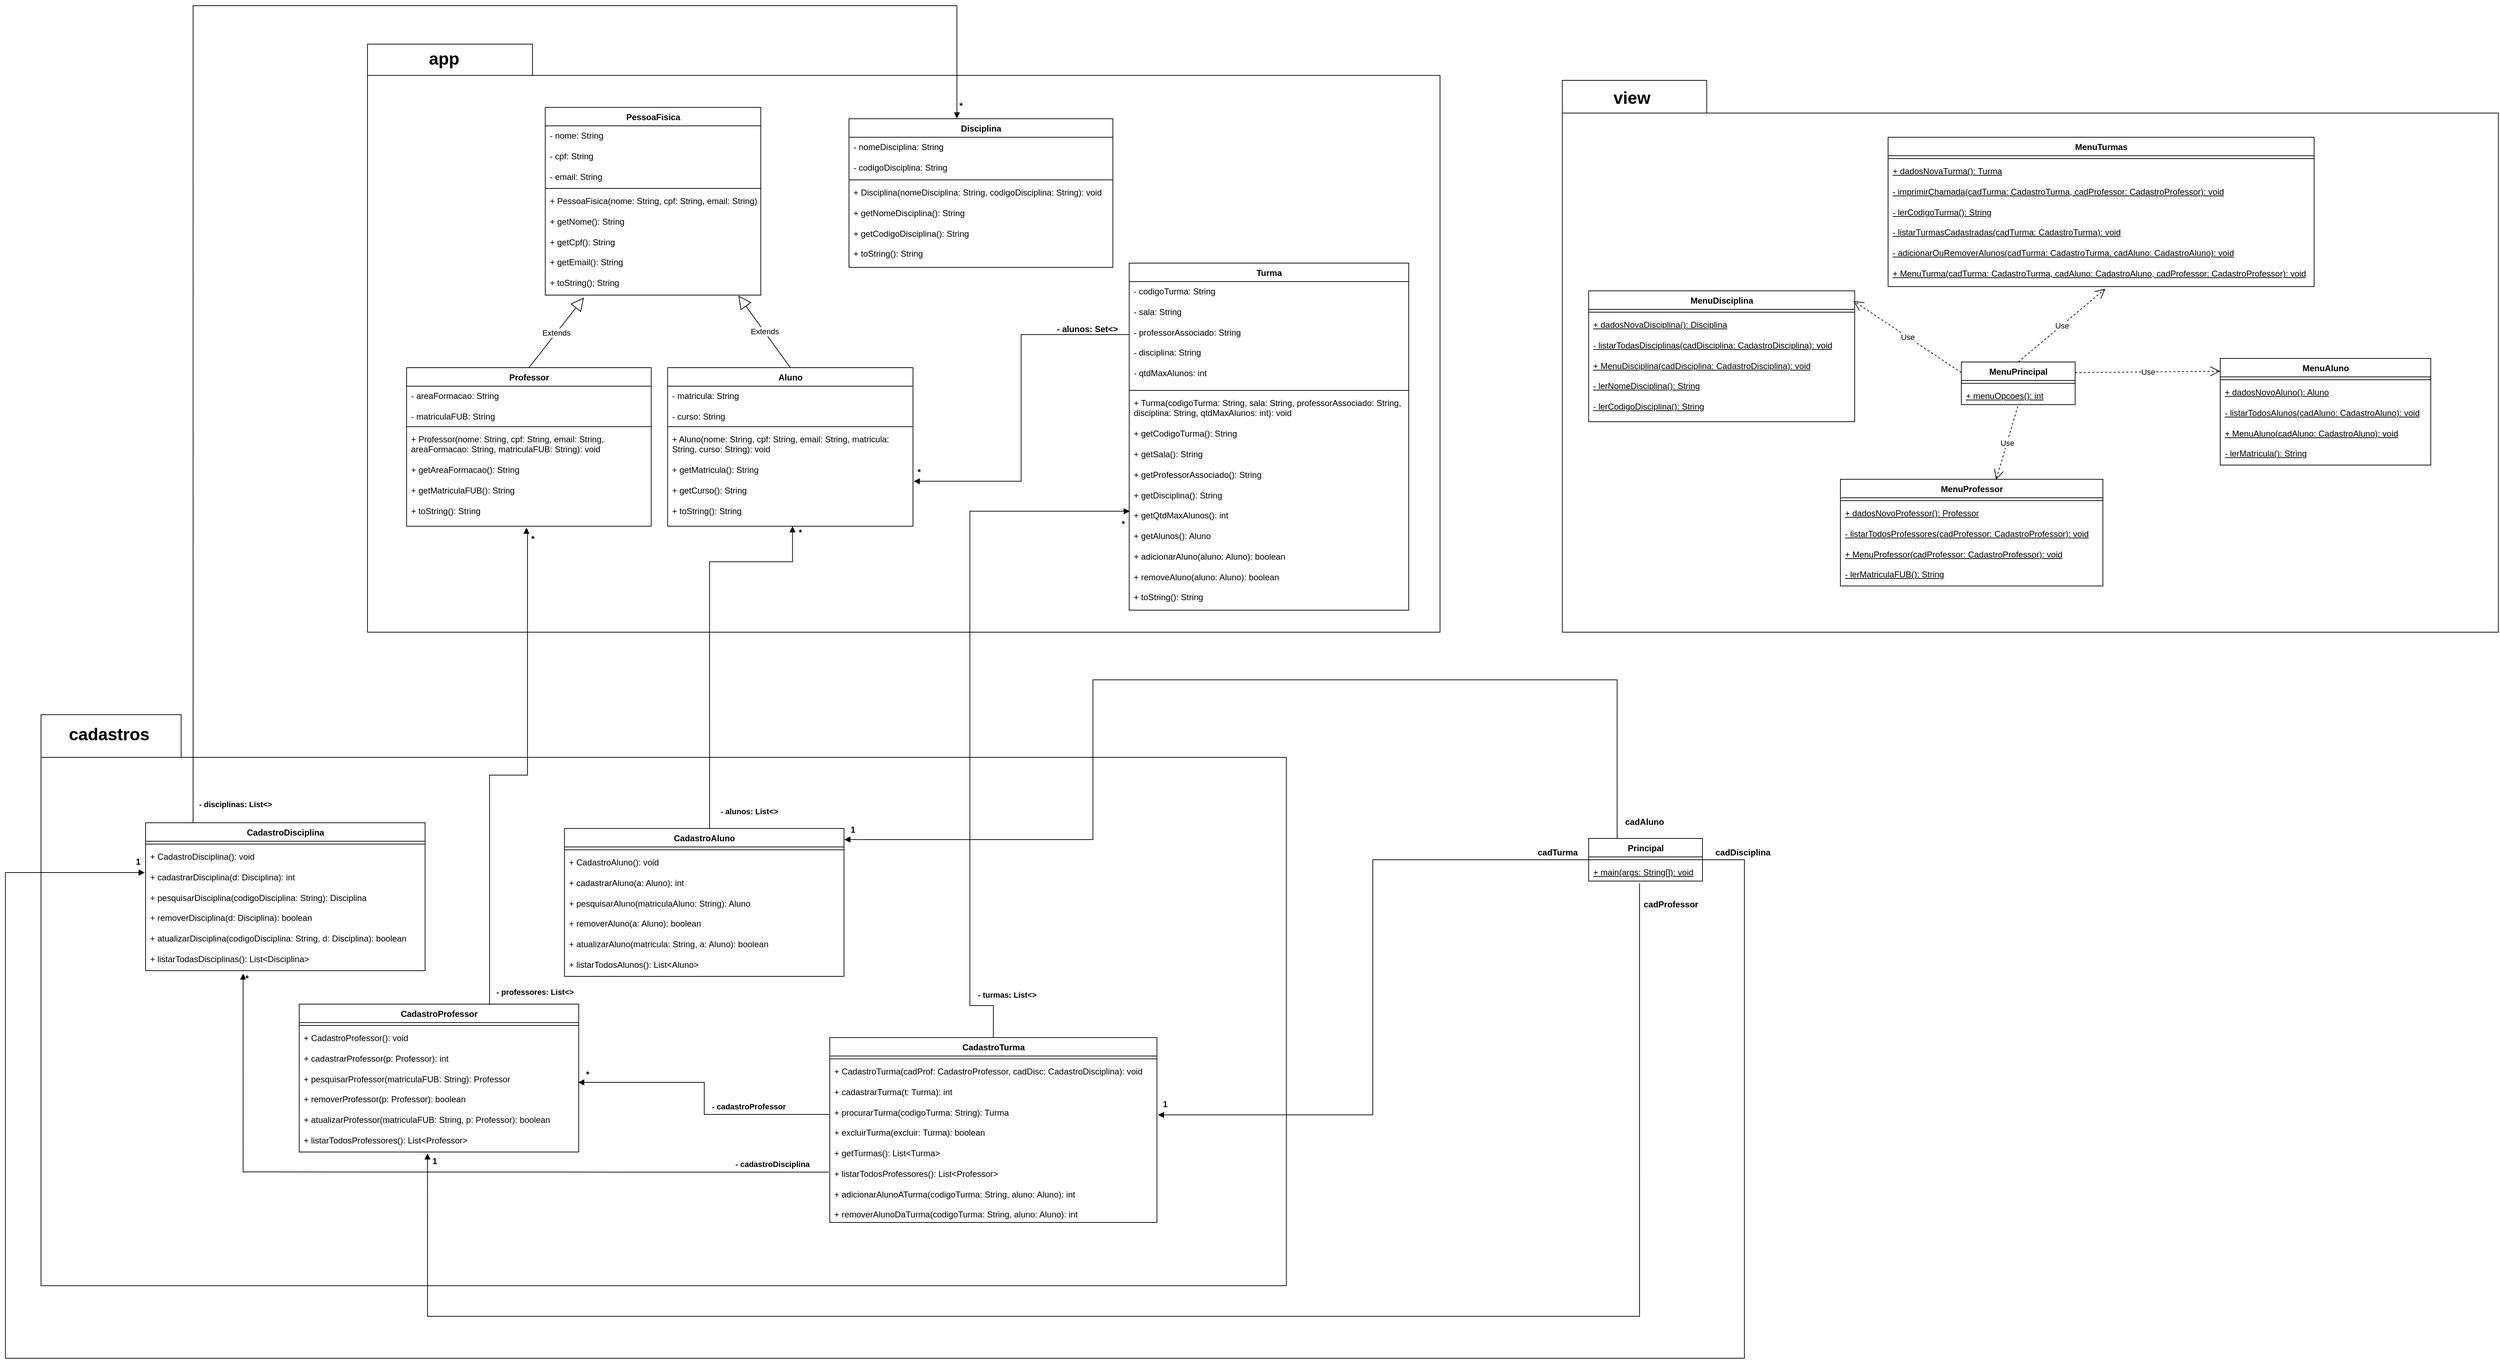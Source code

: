 <mxfile version="24.7.6">
  <diagram id="C5RBs43oDa-KdzZeNtuy" name="Page-1">
    <mxGraphModel dx="4783" dy="2277" grid="0" gridSize="10" guides="1" tooltips="1" connect="1" arrows="1" fold="1" page="1" pageScale="1" pageWidth="4681" pageHeight="3300" background="none" math="0" shadow="0">
      <root>
        <mxCell id="WIyWlLk6GJQsqaUBKTNV-0" />
        <mxCell id="WIyWlLk6GJQsqaUBKTNV-1" parent="WIyWlLk6GJQsqaUBKTNV-0" />
        <mxCell id="RradCy1Z5KlfBMAE3USt-122" value="" style="group" vertex="1" connectable="0" parent="WIyWlLk6GJQsqaUBKTNV-1">
          <mxGeometry x="2728.67" y="745" width="1316" height="798" as="geometry" />
        </mxCell>
        <mxCell id="RradCy1Z5KlfBMAE3USt-120" value="" style="shape=folder;fontStyle=1;spacingTop=10;tabWidth=203;tabHeight=46;tabPosition=left;html=1;whiteSpace=wrap;" vertex="1" parent="RradCy1Z5KlfBMAE3USt-122">
          <mxGeometry width="1316" height="776" as="geometry" />
        </mxCell>
        <mxCell id="RradCy1Z5KlfBMAE3USt-121" value="&lt;b&gt;&lt;font style=&quot;font-size: 24px;&quot;&gt;view&lt;/font&gt;&lt;/b&gt;" style="text;html=1;align=center;verticalAlign=middle;resizable=0;points=[];autosize=1;strokeColor=none;fillColor=none;" vertex="1" parent="RradCy1Z5KlfBMAE3USt-122">
          <mxGeometry x="62" y="4" width="70" height="41" as="geometry" />
        </mxCell>
        <mxCell id="RradCy1Z5KlfBMAE3USt-103" value="MenuPrincipal" style="swimlane;fontStyle=1;align=center;verticalAlign=top;childLayout=stackLayout;horizontal=1;startSize=26;horizontalStack=0;resizeParent=1;resizeParentMax=0;resizeLast=0;collapsible=1;marginBottom=0;whiteSpace=wrap;html=1;" vertex="1" parent="RradCy1Z5KlfBMAE3USt-122">
          <mxGeometry x="561" y="396" width="160" height="60" as="geometry" />
        </mxCell>
        <mxCell id="RradCy1Z5KlfBMAE3USt-105" value="" style="line;strokeWidth=1;fillColor=none;align=left;verticalAlign=middle;spacingTop=-1;spacingLeft=3;spacingRight=3;rotatable=0;labelPosition=right;points=[];portConstraint=eastwest;strokeColor=inherit;" vertex="1" parent="RradCy1Z5KlfBMAE3USt-103">
          <mxGeometry y="26" width="160" height="8" as="geometry" />
        </mxCell>
        <mxCell id="RradCy1Z5KlfBMAE3USt-106" value="&lt;u&gt;+ menuOpcoes(): int&lt;/u&gt;" style="text;strokeColor=none;fillColor=none;align=left;verticalAlign=top;spacingLeft=4;spacingRight=4;overflow=hidden;rotatable=0;points=[[0,0.5],[1,0.5]];portConstraint=eastwest;whiteSpace=wrap;html=1;" vertex="1" parent="RradCy1Z5KlfBMAE3USt-103">
          <mxGeometry y="34" width="160" height="26" as="geometry" />
        </mxCell>
        <mxCell id="RradCy1Z5KlfBMAE3USt-107" value="MenuAluno" style="swimlane;fontStyle=1;align=center;verticalAlign=top;childLayout=stackLayout;horizontal=1;startSize=26;horizontalStack=0;resizeParent=1;resizeParentMax=0;resizeLast=0;collapsible=1;marginBottom=0;whiteSpace=wrap;html=1;" vertex="1" parent="RradCy1Z5KlfBMAE3USt-122">
          <mxGeometry x="925" y="391" width="296" height="150" as="geometry" />
        </mxCell>
        <mxCell id="RradCy1Z5KlfBMAE3USt-108" value="" style="line;strokeWidth=1;fillColor=none;align=left;verticalAlign=middle;spacingTop=-1;spacingLeft=3;spacingRight=3;rotatable=0;labelPosition=right;points=[];portConstraint=eastwest;strokeColor=inherit;" vertex="1" parent="RradCy1Z5KlfBMAE3USt-107">
          <mxGeometry y="26" width="296" height="8" as="geometry" />
        </mxCell>
        <mxCell id="RradCy1Z5KlfBMAE3USt-109" value="&lt;u&gt;+ dadosNovoAluno(): Aluno&lt;/u&gt;&lt;div&gt;&lt;u&gt;&lt;br&gt;&lt;/u&gt;&lt;/div&gt;&lt;div&gt;&lt;u&gt;- listarTodosAlunos(cadAluno: CadastroAluno): void&lt;/u&gt;&lt;/div&gt;&lt;div&gt;&lt;u&gt;&lt;br&gt;&lt;/u&gt;&lt;/div&gt;&lt;div&gt;&lt;u&gt;+ MenuAluno(cadAluno: CadastroAluno): void&lt;/u&gt;&lt;/div&gt;&lt;div&gt;&lt;u&gt;&lt;br&gt;&lt;/u&gt;&lt;/div&gt;&lt;div&gt;&lt;u&gt;- lerMatricula(): String&lt;/u&gt;&lt;/div&gt;" style="text;strokeColor=none;fillColor=none;align=left;verticalAlign=top;spacingLeft=4;spacingRight=4;overflow=hidden;rotatable=0;points=[[0,0.5],[1,0.5]];portConstraint=eastwest;whiteSpace=wrap;html=1;" vertex="1" parent="RradCy1Z5KlfBMAE3USt-107">
          <mxGeometry y="34" width="296" height="116" as="geometry" />
        </mxCell>
        <mxCell id="RradCy1Z5KlfBMAE3USt-111" value="MenuDisciplina" style="swimlane;fontStyle=1;align=center;verticalAlign=top;childLayout=stackLayout;horizontal=1;startSize=26;horizontalStack=0;resizeParent=1;resizeParentMax=0;resizeLast=0;collapsible=1;marginBottom=0;whiteSpace=wrap;html=1;" vertex="1" parent="RradCy1Z5KlfBMAE3USt-122">
          <mxGeometry x="37" y="296" width="374" height="184" as="geometry" />
        </mxCell>
        <mxCell id="RradCy1Z5KlfBMAE3USt-112" value="" style="line;strokeWidth=1;fillColor=none;align=left;verticalAlign=middle;spacingTop=-1;spacingLeft=3;spacingRight=3;rotatable=0;labelPosition=right;points=[];portConstraint=eastwest;strokeColor=inherit;" vertex="1" parent="RradCy1Z5KlfBMAE3USt-111">
          <mxGeometry y="26" width="374" height="8" as="geometry" />
        </mxCell>
        <mxCell id="RradCy1Z5KlfBMAE3USt-113" value="&lt;u&gt;+ dadosNovaDisciplina(): Disciplina&lt;/u&gt;&lt;div&gt;&lt;u&gt;&lt;br&gt;&lt;/u&gt;&lt;/div&gt;&lt;div&gt;&lt;u&gt;- listarTodasDisciplinas(cadDisciplina: CadastroDisciplina): void&lt;/u&gt;&lt;/div&gt;&lt;div&gt;&lt;u&gt;&lt;br&gt;&lt;/u&gt;&lt;/div&gt;&lt;div&gt;&lt;u&gt;+ MenuDisciplina(cadDisciplina: CadastroDisciplina): void&lt;/u&gt;&lt;/div&gt;&lt;div&gt;&lt;u&gt;&lt;br&gt;&lt;/u&gt;&lt;/div&gt;&lt;div&gt;&lt;u&gt;- lerNomeDisciplina(): String&lt;/u&gt;&lt;/div&gt;&lt;div&gt;&lt;u&gt;&lt;br&gt;&lt;/u&gt;&lt;/div&gt;&lt;div&gt;&lt;u&gt;- lerCodigoDisciplina(): String&lt;/u&gt;&lt;u&gt;&lt;br&gt;&lt;/u&gt;&lt;/div&gt;" style="text;strokeColor=none;fillColor=none;align=left;verticalAlign=top;spacingLeft=4;spacingRight=4;overflow=hidden;rotatable=0;points=[[0,0.5],[1,0.5]];portConstraint=eastwest;whiteSpace=wrap;html=1;" vertex="1" parent="RradCy1Z5KlfBMAE3USt-111">
          <mxGeometry y="34" width="374" height="150" as="geometry" />
        </mxCell>
        <mxCell id="RradCy1Z5KlfBMAE3USt-117" value="MenuTurmas" style="swimlane;fontStyle=1;align=center;verticalAlign=top;childLayout=stackLayout;horizontal=1;startSize=26;horizontalStack=0;resizeParent=1;resizeParentMax=0;resizeLast=0;collapsible=1;marginBottom=0;whiteSpace=wrap;html=1;" vertex="1" parent="RradCy1Z5KlfBMAE3USt-122">
          <mxGeometry x="458" y="80" width="599" height="210" as="geometry" />
        </mxCell>
        <mxCell id="RradCy1Z5KlfBMAE3USt-118" value="" style="line;strokeWidth=1;fillColor=none;align=left;verticalAlign=middle;spacingTop=-1;spacingLeft=3;spacingRight=3;rotatable=0;labelPosition=right;points=[];portConstraint=eastwest;strokeColor=inherit;" vertex="1" parent="RradCy1Z5KlfBMAE3USt-117">
          <mxGeometry y="26" width="599" height="8" as="geometry" />
        </mxCell>
        <mxCell id="RradCy1Z5KlfBMAE3USt-119" value="&lt;u&gt;+ dadosNovaTurma(): Turma&lt;/u&gt;&lt;div&gt;&lt;u&gt;&lt;br&gt;&lt;/u&gt;&lt;/div&gt;&lt;div&gt;&lt;u&gt;- imprimirChamada(cadTurma: CadastroTurma, cadProfessor: CadastroProfessor): void&lt;br&gt;&lt;/u&gt;&lt;div&gt;&lt;u&gt;&lt;br&gt;&lt;/u&gt;&lt;/div&gt;&lt;div&gt;&lt;u&gt;- lerCodigoTurma(): String&lt;/u&gt;&lt;/div&gt;&lt;div&gt;&lt;u&gt;&lt;br&gt;&lt;/u&gt;&lt;/div&gt;&lt;div&gt;&lt;u&gt;- listarTurmasCadastradas(cadTurma: CadastroTurma): void&lt;/u&gt;&lt;/div&gt;&lt;div&gt;&lt;u&gt;&lt;br&gt;&lt;/u&gt;&lt;/div&gt;&lt;div&gt;&lt;u&gt;- adicionarOuRemoverAlunos(cadTurma: CadastroTurma, cadAluno: CadastroAluno): void&lt;/u&gt;&lt;/div&gt;&lt;div&gt;&lt;u&gt;&lt;br&gt;&lt;/u&gt;&lt;/div&gt;&lt;div&gt;&lt;u&gt;+ MenuTurma(cadTurma: CadastroTurma, cadAluno: CadastroAluno, cadProfessor: CadastroProfessor): void&lt;/u&gt;&lt;u&gt;&lt;br&gt;&lt;/u&gt;&lt;/div&gt;&lt;/div&gt;" style="text;strokeColor=none;fillColor=none;align=left;verticalAlign=top;spacingLeft=4;spacingRight=4;overflow=hidden;rotatable=0;points=[[0,0.5],[1,0.5]];portConstraint=eastwest;whiteSpace=wrap;html=1;" vertex="1" parent="RradCy1Z5KlfBMAE3USt-117">
          <mxGeometry y="34" width="599" height="176" as="geometry" />
        </mxCell>
        <mxCell id="RradCy1Z5KlfBMAE3USt-114" value="MenuProfessor" style="swimlane;fontStyle=1;align=center;verticalAlign=top;childLayout=stackLayout;horizontal=1;startSize=26;horizontalStack=0;resizeParent=1;resizeParentMax=0;resizeLast=0;collapsible=1;marginBottom=0;whiteSpace=wrap;html=1;" vertex="1" parent="RradCy1Z5KlfBMAE3USt-122">
          <mxGeometry x="391" y="561" width="369" height="150" as="geometry" />
        </mxCell>
        <mxCell id="RradCy1Z5KlfBMAE3USt-115" value="" style="line;strokeWidth=1;fillColor=none;align=left;verticalAlign=middle;spacingTop=-1;spacingLeft=3;spacingRight=3;rotatable=0;labelPosition=right;points=[];portConstraint=eastwest;strokeColor=inherit;" vertex="1" parent="RradCy1Z5KlfBMAE3USt-114">
          <mxGeometry y="26" width="369" height="8" as="geometry" />
        </mxCell>
        <mxCell id="RradCy1Z5KlfBMAE3USt-116" value="&lt;u&gt;+ dadosNovoProfessor(): Professor&lt;/u&gt;&lt;div&gt;&lt;u&gt;&lt;br&gt;&lt;/u&gt;&lt;/div&gt;&lt;div&gt;&lt;u&gt;- listarTodosProfessores(cadProfessor: CadastroProfessor): void&lt;/u&gt;&lt;/div&gt;&lt;div&gt;&lt;u&gt;&lt;br&gt;&lt;/u&gt;&lt;/div&gt;&lt;div&gt;&lt;u&gt;+ MenuProfessor(cadProfessor: CadastroProfessor): void&lt;/u&gt;&lt;/div&gt;&lt;div&gt;&lt;u&gt;&lt;br&gt;&lt;/u&gt;&lt;/div&gt;&lt;div&gt;&lt;u&gt;- lerMatriculaFUB(): String&lt;/u&gt;&lt;/div&gt;" style="text;strokeColor=none;fillColor=none;align=left;verticalAlign=top;spacingLeft=4;spacingRight=4;overflow=hidden;rotatable=0;points=[[0,0.5],[1,0.5]];portConstraint=eastwest;whiteSpace=wrap;html=1;" vertex="1" parent="RradCy1Z5KlfBMAE3USt-114">
          <mxGeometry y="34" width="369" height="116" as="geometry" />
        </mxCell>
        <mxCell id="RradCy1Z5KlfBMAE3USt-124" value="Use" style="endArrow=open;endSize=12;dashed=1;html=1;rounded=0;exitX=1;exitY=0.25;exitDx=0;exitDy=0;entryX=0;entryY=0.12;entryDx=0;entryDy=0;entryPerimeter=0;" edge="1" parent="RradCy1Z5KlfBMAE3USt-122" source="RradCy1Z5KlfBMAE3USt-103" target="RradCy1Z5KlfBMAE3USt-107">
          <mxGeometry width="160" relative="1" as="geometry">
            <mxPoint x="728" y="412" as="sourcePoint" />
            <mxPoint x="888" y="412" as="targetPoint" />
          </mxGeometry>
        </mxCell>
        <mxCell id="RradCy1Z5KlfBMAE3USt-125" value="Use" style="endArrow=open;endSize=12;dashed=1;html=1;rounded=0;entryX=0.996;entryY=0.078;entryDx=0;entryDy=0;entryPerimeter=0;exitX=0;exitY=0.25;exitDx=0;exitDy=0;" edge="1" parent="RradCy1Z5KlfBMAE3USt-122" source="RradCy1Z5KlfBMAE3USt-103" target="RradCy1Z5KlfBMAE3USt-111">
          <mxGeometry width="160" relative="1" as="geometry">
            <mxPoint x="569" y="504" as="sourcePoint" />
            <mxPoint x="729" y="504" as="targetPoint" />
          </mxGeometry>
        </mxCell>
        <mxCell id="RradCy1Z5KlfBMAE3USt-126" value="Use" style="endArrow=open;endSize=12;dashed=1;html=1;rounded=0;exitX=0.496;exitY=1.09;exitDx=0;exitDy=0;exitPerimeter=0;entryX=0.593;entryY=0.004;entryDx=0;entryDy=0;entryPerimeter=0;" edge="1" parent="RradCy1Z5KlfBMAE3USt-122" source="RradCy1Z5KlfBMAE3USt-106" target="RradCy1Z5KlfBMAE3USt-114">
          <mxGeometry width="160" relative="1" as="geometry">
            <mxPoint x="569" y="504" as="sourcePoint" />
            <mxPoint x="729" y="504" as="targetPoint" />
          </mxGeometry>
        </mxCell>
        <mxCell id="RradCy1Z5KlfBMAE3USt-127" value="Use" style="endArrow=open;endSize=12;dashed=1;html=1;rounded=0;exitX=0.5;exitY=0;exitDx=0;exitDy=0;entryX=0.51;entryY=1.017;entryDx=0;entryDy=0;entryPerimeter=0;" edge="1" parent="RradCy1Z5KlfBMAE3USt-122" source="RradCy1Z5KlfBMAE3USt-103" target="RradCy1Z5KlfBMAE3USt-119">
          <mxGeometry width="160" relative="1" as="geometry">
            <mxPoint x="630" y="270" as="sourcePoint" />
            <mxPoint x="790" y="270" as="targetPoint" />
          </mxGeometry>
        </mxCell>
        <mxCell id="RradCy1Z5KlfBMAE3USt-38" value="" style="group;strokeWidth=1;" vertex="1" connectable="0" parent="WIyWlLk6GJQsqaUBKTNV-1">
          <mxGeometry x="1048.67" y="694" width="1508" height="936" as="geometry" />
        </mxCell>
        <mxCell id="RradCy1Z5KlfBMAE3USt-35" value="" style="shape=folder;fontStyle=1;spacingTop=10;tabWidth=232;tabHeight=44;tabPosition=left;html=1;whiteSpace=wrap;labelPosition=center;verticalLabelPosition=middle;align=center;verticalAlign=middle;" vertex="1" parent="RradCy1Z5KlfBMAE3USt-38">
          <mxGeometry width="1508" height="827" as="geometry" />
        </mxCell>
        <mxCell id="RradCy1Z5KlfBMAE3USt-36" value="&lt;b&gt;&lt;font style=&quot;font-size: 24px;&quot;&gt;app&lt;/font&gt;&lt;/b&gt;&lt;span style=&quot;color: rgba(0, 0, 0, 0); font-family: monospace; font-size: 0px; text-align: start;&quot;&gt;%3CmxGraphModel%3E%3Croot%3E%3CmxCell%20id%3D%220%22%2F%3E%3CmxCell%20id%3D%221%22%20parent%3D%220%22%2F%3E%3CmxCell%20id%3D%222%22%20value%3D%22%22%20style%3D%22group%22%20vertex%3D%221%22%20connectable%3D%220%22%20parent%3D%221%22%3E%3CmxGeometry%20x%3D%22-1871%22%20y%3D%2281%22%20width%3D%221508%22%20height%3D%22936%22%20as%3D%22geometry%22%2F%3E%3C%2FmxCell%3E%3CmxCell%20id%3D%223%22%20value%3D%22%22%20style%3D%22shape%3Dfolder%3BfontStyle%3D1%3BspacingTop%3D10%3BtabWidth%3D232%3BtabHeight%3D44%3BtabPosition%3Dleft%3Bhtml%3D1%3BwhiteSpace%3Dwrap%3BlabelPosition%3Dcenter%3BverticalLabelPosition%3Dmiddle%3Balign%3Dcenter%3BverticalAlign%3Dmiddle%3B%22%20vertex%3D%221%22%20parent%3D%222%22%3E%3CmxGeometry%20width%3D%221508%22%20height%3D%22827%22%20as%3D%22geometry%22%2F%3E%3C%2FmxCell%3E%3CmxCell%20id%3D%224%22%20value%3D%22%26lt%3Bb%26gt%3B%26lt%3Bfont%20style%3D%26quot%3Bfont-size%3A%2024px%3B%26quot%3B%26gt%3Bapp%26lt%3B%2Ffont%26gt%3B%26lt%3B%2Fb%26gt%3B%22%20style%3D%22text%3Bhtml%3D1%3Balign%3Dcenter%3BverticalAlign%3Dmiddle%3Bresizable%3D0%3Bpoints%3D%5B%5D%3Bautosize%3D1%3BstrokeColor%3Dnone%3BfillColor%3Dnone%3B%22%20vertex%3D%221%22%20parent%3D%222%22%3E%3CmxGeometry%20x%3D%2277%22%20width%3D%2261%22%20height%3D%2241%22%20as%3D%22geometry%22%2F%3E%3C%2FmxCell%3E%3CmxCell%20id%3D%225%22%20value%3D%22Turma%22%20style%3D%22swimlane%3BfontStyle%3D1%3Balign%3Dcenter%3BverticalAlign%3Dtop%3BchildLayout%3DstackLayout%3Bhorizontal%3D1%3BstartSize%3D26%3BhorizontalStack%3D0%3BresizeParent%3D1%3BresizeParentMax%3D0%3BresizeLast%3D0%3Bcollapsible%3D1%3BmarginBottom%3D0%3BwhiteSpace%3Dwrap%3Bhtml%3D1%3B%22%20vertex%3D%221%22%20parent%3D%222%22%3E%3CmxGeometry%20x%3D%221071%22%20y%3D%22308%22%20width%3D%22393%22%20height%3D%22488%22%20as%3D%22geometry%22%2F%3E%3C%2FmxCell%3E%3CmxCell%20id%3D%226%22%20value%3D%22-%20codigoTurma%3A%20String%26lt%3Bdiv%26gt%3B%26lt%3Bbr%26gt%3B%26lt%3B%2Fdiv%26gt%3B%26lt%3Bdiv%26gt%3B-%20sala%3A%20String%26lt%3B%2Fdiv%26gt%3B%26lt%3Bdiv%26gt%3B%26lt%3Bbr%26gt%3B%26lt%3B%2Fdiv%26gt%3B%26lt%3Bdiv%26gt%3B-%20professorAssociado%3A%20String%26lt%3Bbr%26gt%3B%26lt%3B%2Fdiv%26gt%3B%26lt%3Bdiv%26gt%3B%26lt%3Bbr%26gt%3B%26lt%3B%2Fdiv%26gt%3B%26lt%3Bdiv%26gt%3B-%20disciplina%3A%20String%26lt%3Bbr%26gt%3B%26lt%3B%2Fdiv%26gt%3B%26lt%3Bdiv%26gt%3B%26lt%3Bbr%26gt%3B%26lt%3B%2Fdiv%26gt%3B%26lt%3Bdiv%26gt%3B-%20qtdMaxAlunos%3A%20int%26lt%3B%2Fdiv%26gt%3B%22%20style%3D%22text%3BstrokeColor%3Dnone%3BfillColor%3Dnone%3Balign%3Dleft%3BverticalAlign%3Dtop%3BspacingLeft%3D4%3BspacingRight%3D4%3Boverflow%3Dhidden%3Brotatable%3D0%3Bpoints%3D%5B%5B0%2C0.5%5D%2C%5B1%2C0.5%5D%5D%3BportConstraint%3Deastwest%3BwhiteSpace%3Dwrap%3Bhtml%3D1%3B%22%20vertex%3D%221%22%20parent%3D%225%22%3E%3CmxGeometry%20y%3D%2226%22%20width%3D%22393%22%20height%3D%22149%22%20as%3D%22geometry%22%2F%3E%3C%2FmxCell%3E%3CmxCell%20id%3D%227%22%20value%3D%22%22%20style%3D%22line%3BstrokeWidth%3D1%3BfillColor%3Dnone%3Balign%3Dleft%3BverticalAlign%3Dmiddle%3BspacingTop%3D-1%3BspacingLeft%3D3%3BspacingRight%3D3%3Brotatable%3D0%3BlabelPosition%3Dright%3Bpoints%3D%5B%5D%3BportConstraint%3Deastwest%3BstrokeColor%3Dinherit%3B%22%20vertex%3D%221%22%20parent%3D%225%22%3E%3CmxGeometry%20y%3D%22175%22%20width%3D%22393%22%20height%3D%228%22%20as%3D%22geometry%22%2F%3E%3C%2FmxCell%3E%3CmxCell%20id%3D%228%22%20value%3D%22%2B%20Turma(codigoTurma%3A%20String%2C%20sala%3A%20String%2C%20professorAssociado%3A%20String%2C%20disciplina%3A%20String%2C%20qtdMaxAlunos%3A%20int)%3A%20void%26lt%3Bdiv%26gt%3B%26lt%3Bbr%26gt%3B%26lt%3B%2Fdiv%26gt%3B%26lt%3Bdiv%26gt%3B%2B%20getCodigoTurma()%3A%20String%26lt%3B%2Fdiv%26gt%3B%26lt%3Bdiv%26gt%3B%26lt%3Bbr%26gt%3B%26lt%3B%2Fdiv%26gt%3B%26lt%3Bdiv%26gt%3B%2B%20getSala()%3A%20String%26lt%3B%2Fdiv%26gt%3B%26lt%3Bdiv%26gt%3B%26lt%3Bbr%26gt%3B%26lt%3B%2Fdiv%26gt%3B%26lt%3Bdiv%26gt%3B%2B%20getProfessorAssociado()%3A%20String%26lt%3B%2Fdiv%26gt%3B%26lt%3Bdiv%26gt%3B%26lt%3Bbr%26gt%3B%26lt%3B%2Fdiv%26gt%3B%26lt%3Bdiv%26gt%3B%2B%20getDisciplina()%3A%20String%26lt%3B%2Fdiv%26gt%3B%26lt%3Bdiv%26gt%3B%26lt%3Bbr%26gt%3B%26lt%3B%2Fdiv%26gt%3B%26lt%3Bdiv%26gt%3B%2B%20getQtdMaxAlunos()%3A%20int%26lt%3B%2Fdiv%26gt%3B%26lt%3Bdiv%26gt%3B%26lt%3Bbr%26gt%3B%26lt%3B%2Fdiv%26gt%3B%26lt%3Bdiv%26gt%3B%2B%20getAlunos()%3A%20Aluno%26lt%3B%2Fdiv%26gt%3B%26lt%3Bdiv%26gt%3B%26lt%3Bbr%26gt%3B%26lt%3B%2Fdiv%26gt%3B%26lt%3Bdiv%26gt%3B%2B%20adicionarAluno(aluno%3A%20Aluno)%3A%20boolean%26lt%3B%2Fdiv%26gt%3B%26lt%3Bdiv%26gt%3B%26lt%3Bbr%26gt%3B%26lt%3B%2Fdiv%26gt%3B%26lt%3Bdiv%26gt%3B%2B%20removeAluno(aluno%3A%20Aluno)%3A%20boolean%26lt%3B%2Fdiv%26gt%3B%26lt%3Bdiv%26gt%3B%26lt%3Bbr%26gt%3B%26lt%3B%2Fdiv%26gt%3B%26lt%3Bdiv%26gt%3B%2B%20toString()%3A%20String%26lt%3B%2Fdiv%26gt%3B%22%20style%3D%22text%3BstrokeColor%3Dnone%3BfillColor%3Dnone%3Balign%3Dleft%3BverticalAlign%3Dtop%3BspacingLeft%3D4%3BspacingRight%3D4%3Boverflow%3Dhidden%3Brotatable%3D0%3Bpoints%3D%5B%5B0%2C0.5%5D%2C%5B1%2C0.5%5D%5D%3BportConstraint%3Deastwest%3BwhiteSpace%3Dwrap%3Bhtml%3D1%3B%22%20vertex%3D%221%22%20parent%3D%225%22%3E%3CmxGeometry%20y%3D%22183%22%20width%3D%22393%22%20height%3D%22305%22%20as%3D%22geometry%22%2F%3E%3C%2FmxCell%3E%3CmxCell%20id%3D%229%22%20value%3D%22Disciplina%22%20style%3D%22swimlane%3BfontStyle%3D1%3Balign%3Dcenter%3BverticalAlign%3Dtop%3BchildLayout%3DstackLayout%3Bhorizontal%3D1%3BstartSize%3D26%3BhorizontalStack%3D0%3BresizeParent%3D1%3BresizeParentMax%3D0%3BresizeLast%3D0%3Bcollapsible%3D1%3BmarginBottom%3D0%3BwhiteSpace%3Dwrap%3Bhtml%3D1%3B%22%20vertex%3D%221%22%20parent%3D%222%22%3E%3CmxGeometry%20x%3D%22677%22%20y%3D%22105%22%20width%3D%22371%22%20height%3D%22209%22%20as%3D%22geometry%22%2F%3E%3C%2FmxCell%3E%3CmxCell%20id%3D%2210%22%20value%3D%22-%20nomeDisciplina%3A%20String%26lt%3Bdiv%26gt%3B%26lt%3Bbr%26gt%3B%26lt%3B%2Fdiv%26gt%3B%26lt%3Bdiv%26gt%3B-%20codigoDisciplina%3A%20String%26lt%3B%2Fdiv%26gt%3B%22%20style%3D%22text%3BstrokeColor%3Dnone%3BfillColor%3Dnone%3Balign%3Dleft%3BverticalAlign%3Dtop%3BspacingLeft%3D4%3BspacingRight%3D4%3Boverflow%3Dhidden%3Brotatable%3D0%3Bpoints%3D%5B%5B0%2C0.5%5D%2C%5B1%2C0.5%5D%5D%3BportConstraint%3Deastwest%3BwhiteSpace%3Dwrap%3Bhtml%3D1%3B%22%20vertex%3D%221%22%20parent%3D%229%22%3E%3CmxGeometry%20y%3D%2226%22%20width%3D%22371%22%20height%3D%2256%22%20as%3D%22geometry%22%2F%3E%3C%2FmxCell%3E%3CmxCell%20id%3D%2211%22%20value%3D%22%22%20style%3D%22line%3BstrokeWidth%3D1%3BfillColor%3Dnone%3Balign%3Dleft%3BverticalAlign%3Dmiddle%3BspacingTop%3D-1%3BspacingLeft%3D3%3BspacingRight%3D3%3Brotatable%3D0%3BlabelPosition%3Dright%3Bpoints%3D%5B%5D%3BportConstraint%3Deastwest%3BstrokeColor%3Dinherit%3B%22%20vertex%3D%221%22%20parent%3D%229%22%3E%3CmxGeometry%20y%3D%2282%22%20width%3D%22371%22%20height%3D%228%22%20as%3D%22geometry%22%2F%3E%3C%2FmxCell%3E%3CmxCell%20id%3D%2212%22%20value%3D%22%2B%20Disciplina(nomeDisciplina%3A%20String%2C%20codigoDisciplina%3A%20String)%3A%20void%26lt%3Bdiv%26gt%3B%26lt%3Bbr%26gt%3B%26lt%3B%2Fdiv%26gt%3B%26lt%3Bdiv%26gt%3B%2B%20getNomeDisciplina()%3A%20String%26lt%3B%2Fdiv%26gt%3B%26lt%3Bdiv%26gt%3B%26lt%3Bbr%26gt%3B%26lt%3B%2Fdiv%26gt%3B%26lt%3Bdiv%26gt%3B%2B%20getCodigoDisciplina()%3A%20String%26lt%3B%2Fdiv%26gt%3B%26lt%3Bdiv%26gt%3B%26lt%3Bbr%26gt%3B%26lt%3B%2Fdiv%26gt%3B%26lt%3Bdiv%26gt%3B%2B%20toString()%3A%20String%26lt%3B%2Fdiv%26gt%3B%22%20style%3D%22text%3BstrokeColor%3Dnone%3BfillColor%3Dnone%3Balign%3Dleft%3BverticalAlign%3Dtop%3BspacingLeft%3D4%3BspacingRight%3D4%3Boverflow%3Dhidden%3Brotatable%3D0%3Bpoints%3D%5B%5B0%2C0.5%5D%2C%5B1%2C0.5%5D%5D%3BportConstraint%3Deastwest%3BwhiteSpace%3Dwrap%3Bhtml%3D1%3B%22%20vertex%3D%221%22%20parent%3D%229%22%3E%3CmxGeometry%20y%3D%2290%22%20width%3D%22371%22%20height%3D%22119%22%20as%3D%22geometry%22%2F%3E%3C%2FmxCell%3E%3CmxCell%20id%3D%2213%22%20value%3D%22Aluno%22%20style%3D%22swimlane%3BfontStyle%3D1%3Balign%3Dcenter%3BverticalAlign%3Dtop%3BchildLayout%3DstackLayout%3Bhorizontal%3D1%3BstartSize%3D26%3BhorizontalStack%3D0%3BresizeParent%3D1%3BresizeParentMax%3D0%3BresizeLast%3D0%3Bcollapsible%3D1%3BmarginBottom%3D0%3BwhiteSpace%3Dwrap%3Bhtml%3D1%3B%22%20vertex%3D%221%22%20parent%3D%222%22%3E%3CmxGeometry%20x%3D%22422%22%20y%3D%22455%22%20width%3D%22345%22%20height%3D%22223%22%20as%3D%22geometry%22%2F%3E%3C%2FmxCell%3E%3CmxCell%20id%3D%2214%22%20value%3D%22-%20matricula%3A%20String%26lt%3Bdiv%26gt%3B%26lt%3Bbr%26gt%3B%26lt%3B%2Fdiv%26gt%3B%26lt%3Bdiv%26gt%3B-%20curso%3A%20String%26lt%3B%2Fdiv%26gt%3B%22%20style%3D%22text%3BstrokeColor%3Dnone%3BfillColor%3Dnone%3Balign%3Dleft%3BverticalAlign%3Dtop%3BspacingLeft%3D4%3BspacingRight%3D4%3Boverflow%3Dhidden%3Brotatable%3D0%3Bpoints%3D%5B%5B0%2C0.5%5D%2C%5B1%2C0.5%5D%5D%3BportConstraint%3Deastwest%3BwhiteSpace%3Dwrap%3Bhtml%3D1%3B%22%20vertex%3D%221%22%20parent%3D%2213%22%3E%3CmxGeometry%20y%3D%2226%22%20width%3D%22345%22%20height%3D%2253%22%20as%3D%22geometry%22%2F%3E%3C%2FmxCell%3E%3CmxCell%20id%3D%2215%22%20value%3D%22%22%20style%3D%22line%3BstrokeWidth%3D1%3BfillColor%3Dnone%3Balign%3Dleft%3BverticalAlign%3Dmiddle%3BspacingTop%3D-1%3BspacingLeft%3D3%3BspacingRight%3D3%3Brotatable%3D0%3BlabelPosition%3Dright%3Bpoints%3D%5B%5D%3BportConstraint%3Deastwest%3BstrokeColor%3Dinherit%3B%22%20vertex%3D%221%22%20parent%3D%2213%22%3E%3CmxGeometry%20y%3D%2279%22%20width%3D%22345%22%20height%3D%228%22%20as%3D%22geometry%22%2F%3E%3C%2FmxCell%3E%3CmxCell%20id%3D%2216%22%20value%3D%22%2B%20Aluno(nome%3A%20String%2C%20cpf%3A%20String%2C%20email%3A%20String%2C%20matricula%3A%20String%2C%20curso%3A%20String)%3A%20void%26lt%3Bdiv%26gt%3B%26lt%3Bbr%26gt%3B%26lt%3B%2Fdiv%26gt%3B%26lt%3Bdiv%26gt%3B%2B%20getMatricula()%3A%20String%26lt%3B%2Fdiv%26gt%3B%26lt%3Bdiv%26gt%3B%26lt%3Bbr%26gt%3B%26lt%3B%2Fdiv%26gt%3B%26lt%3Bdiv%26gt%3B%2B%20getCurso()%3A%20String%26lt%3B%2Fdiv%26gt%3B%26lt%3Bdiv%26gt%3B%26lt%3Bbr%26gt%3B%26lt%3B%2Fdiv%26gt%3B%26lt%3Bdiv%26gt%3B%2B%20toString()%3A%20String%26lt%3B%2Fdiv%26gt%3B%22%20style%3D%22text%3BstrokeColor%3Dnone%3BfillColor%3Dnone%3Balign%3Dleft%3BverticalAlign%3Dtop%3BspacingLeft%3D4%3BspacingRight%3D4%3Boverflow%3Dhidden%3Brotatable%3D0%3Bpoints%3D%5B%5B0%2C0.5%5D%2C%5B1%2C0.5%5D%5D%3BportConstraint%3Deastwest%3BwhiteSpace%3Dwrap%3Bhtml%3D1%3B%22%20vertex%3D%221%22%20parent%3D%2213%22%3E%3CmxGeometry%20y%3D%2287%22%20width%3D%22345%22%20height%3D%22136%22%20as%3D%22geometry%22%2F%3E%3C%2FmxCell%3E%3CmxCell%20id%3D%2217%22%20value%3D%22%26lt%3Bb%26gt%3B%26lt%3Bfont%20style%3D%26quot%3Bfont-size%3A%2012px%3B%26quot%3B%26gt%3B-%20alunos%3A%20Set%26amp%3Blt%3B%26amp%3Bgt%3B%26lt%3B%2Ffont%26gt%3B%26lt%3B%2Fb%26gt%3B%22%20style%3D%22endArrow%3Dblock%3BendFill%3D1%3Bhtml%3D1%3BedgeStyle%3DorthogonalEdgeStyle%3Balign%3Dleft%3BverticalAlign%3Dtop%3Brounded%3D0%3BexitX%3D0%3BexitY%3D0.5%3BexitDx%3D0%3BexitDy%3D0%3BentryX%3D1.003%3BentryY%3D0.535%3BentryDx%3D0%3BentryDy%3D0%3BentryPerimeter%3D0%3B%22%20edge%3D%221%22%20parent%3D%222%22%20source%3D%226%22%20target%3D%2216%22%3E%3CmxGeometry%20x%3D%22-0.592%22%20y%3D%22-21%22%20relative%3D%221%22%20as%3D%22geometry%22%3E%3CmxPoint%20x%3D%222125%22%20y%3D%22585%22%20as%3D%22sourcePoint%22%2F%3E%3CmxPoint%20x%3D%222285%22%20y%3D%22585%22%20as%3D%22targetPoint%22%2F%3E%3CmxPoint%20y%3D%22-1%22%20as%3D%22offset%22%2F%3E%3C%2FmxGeometry%3E%3C%2FmxCell%3E%3CmxCell%20id%3D%2218%22%20value%3D%22%26lt%3Bfont%20style%3D%26quot%3Bfont-size%3A%2012px%3B%26quot%3B%26gt%3B%26lt%3Bb%26gt%3B*%26lt%3B%2Fb%26gt%3B%26lt%3B%2Ffont%26gt%3B%22%20style%3D%22edgeLabel%3Bresizable%3D0%3Bhtml%3D1%3Balign%3Dleft%3BverticalAlign%3Dbottom%3B%22%20connectable%3D%220%22%20vertex%3D%221%22%20parent%3D%2217%22%3E%3CmxGeometry%20x%3D%22-1%22%20relative%3D%221%22%20as%3D%22geometry%22%3E%3CmxPoint%20x%3D%22-300%22%20y%3D%22202%22%20as%3D%22offset%22%2F%3E%3C%2FmxGeometry%3E%3C%2FmxCell%3E%3CmxCell%20id%3D%2219%22%20value%3D%22Professor%22%20style%3D%22swimlane%3BfontStyle%3D1%3Balign%3Dcenter%3BverticalAlign%3Dtop%3BchildLayout%3DstackLayout%3Bhorizontal%3D1%3BstartSize%3D26%3BhorizontalStack%3D0%3BresizeParent%3D1%3BresizeParentMax%3D0%3BresizeLast%3D0%3Bcollapsible%3D1%3BmarginBottom%3D0%3BwhiteSpace%3Dwrap%3Bhtml%3D1%3B%22%20vertex%3D%221%22%20parent%3D%222%22%3E%3CmxGeometry%20x%3D%2255%22%20y%3D%22455%22%20width%3D%22344%22%20height%3D%22223%22%20as%3D%22geometry%22%2F%3E%3C%2FmxCell%3E%3CmxCell%20id%3D%2220%22%20value%3D%22-%20areaFormacao%3A%20String%26lt%3Bdiv%26gt%3B%26lt%3Bbr%26gt%3B%26lt%3B%2Fdiv%26gt%3B%26lt%3Bdiv%26gt%3B-%20matriculaFUB%3A%20String%26lt%3B%2Fdiv%26gt%3B%22%20style%3D%22text%3BstrokeColor%3Dnone%3BfillColor%3Dnone%3Balign%3Dleft%3BverticalAlign%3Dtop%3BspacingLeft%3D4%3BspacingRight%3D4%3Boverflow%3Dhidden%3Brotatable%3D0%3Bpoints%3D%5B%5B0%2C0.5%5D%2C%5B1%2C0.5%5D%5D%3BportConstraint%3Deastwest%3BwhiteSpace%3Dwrap%3Bhtml%3D1%3B%22%20vertex%3D%221%22%20parent%3D%2219%22%3E%3CmxGeometry%20y%3D%2226%22%20width%3D%22344%22%20height%3D%2253%22%20as%3D%22geometry%22%2F%3E%3C%2FmxCell%3E%3CmxCell%20id%3D%2221%22%20value%3D%22%22%20style%3D%22line%3BstrokeWidth%3D1%3BfillColor%3Dnone%3Balign%3Dleft%3BverticalAlign%3Dmiddle%3BspacingTop%3D-1%3BspacingLeft%3D3%3BspacingRight%3D3%3Brotatable%3D0%3BlabelPosition%3Dright%3Bpoints%3D%5B%5D%3BportConstraint%3Deastwest%3BstrokeColor%3Dinherit%3B%22%20vertex%3D%221%22%20parent%3D%2219%22%3E%3CmxGeometry%20y%3D%2279%22%20width%3D%22344%22%20height%3D%228%22%20as%3D%22geometry%22%2F%3E%3C%2FmxCell%3E%3CmxCell%20id%3D%2222%22%20value%3D%22%2B%20Professor(nome%3A%20String%2C%20cpf%3A%20String%2C%20email%3A%20String%2C%20areaFormacao%3A%20String%2C%20matriculaFUB%3A%20String)%3A%20void%26lt%3Bdiv%26gt%3B%26lt%3Bbr%26gt%3B%26lt%3B%2Fdiv%26gt%3B%26lt%3Bdiv%26gt%3B%2B%20getAreaFormacao()%3A%20String%26lt%3B%2Fdiv%26gt%3B%26lt%3Bdiv%26gt%3B%26lt%3Bbr%26gt%3B%26lt%3B%2Fdiv%26gt%3B%26lt%3Bdiv%26gt%3B%2B%20getMatriculaFUB()%3A%20String%26lt%3B%2Fdiv%26gt%3B%26lt%3Bdiv%26gt%3B%26lt%3Bbr%26gt%3B%26lt%3B%2Fdiv%26gt%3B%26lt%3Bdiv%26gt%3B%2B%20toString()%3A%20String%26lt%3B%2Fdiv%26gt%3B%22%20style%3D%22text%3BstrokeColor%3Dnone%3BfillColor%3Dnone%3Balign%3Dleft%3BverticalAlign%3Dtop%3BspacingLeft%3D4%3BspacingRight%3D4%3Boverflow%3Dhidden%3Brotatable%3D0%3Bpoints%3D%5B%5B0%2C0.5%5D%2C%5B1%2C0.5%5D%5D%3BportConstraint%3Deastwest%3BwhiteSpace%3Dwrap%3Bhtml%3D1%3B%22%20vertex%3D%221%22%20parent%3D%2219%22%3E%3CmxGeometry%20y%3D%2287%22%20width%3D%22344%22%20height%3D%22136%22%20as%3D%22geometry%22%2F%3E%3C%2FmxCell%3E%3CmxCell%20id%3D%2223%22%20value%3D%22PessoaFisica%22%20style%3D%22swimlane%3BfontStyle%3D1%3Balign%3Dcenter%3BverticalAlign%3Dtop%3BchildLayout%3DstackLayout%3Bhorizontal%3D1%3BstartSize%3D26%3BhorizontalStack%3D0%3BresizeParent%3D1%3BresizeParentMax%3D0%3BresizeLast%3D0%3Bcollapsible%3D1%3BmarginBottom%3D0%3BwhiteSpace%3Dwrap%3Bhtml%3D1%3B%22%20vertex%3D%221%22%20parent%3D%222%22%3E%3CmxGeometry%20x%3D%22250%22%20y%3D%2289%22%20width%3D%22303%22%20height%3D%22264%22%20as%3D%22geometry%22%2F%3E%3C%2FmxCell%3E%3CmxCell%20id%3D%2224%22%20value%3D%22-%20nome%3A%20String%26lt%3Bdiv%26gt%3B%26lt%3Bbr%26gt%3B%26lt%3Bdiv%26gt%3B-%20cpf%3A%20String%26lt%3B%2Fdiv%26gt%3B%26lt%3Bdiv%26gt%3B%26lt%3Bbr%26gt%3B%26lt%3B%2Fdiv%26gt%3B%26lt%3Bdiv%26gt%3B-%20email%3A%20String%26lt%3B%2Fdiv%26gt%3B%26lt%3B%2Fdiv%26gt%3B%22%20style%3D%22text%3BstrokeColor%3Dnone%3BfillColor%3Dnone%3Balign%3Dleft%3BverticalAlign%3Dtop%3BspacingLeft%3D4%3BspacingRight%3D4%3Boverflow%3Dhidden%3Brotatable%3D0%3Bpoints%3D%5B%5B0%2C0.5%5D%2C%5B1%2C0.5%5D%5D%3BportConstraint%3Deastwest%3BwhiteSpace%3Dwrap%3Bhtml%3D1%3B%22%20vertex%3D%221%22%20parent%3D%2223%22%3E%3CmxGeometry%20y%3D%2226%22%20width%3D%22303%22%20height%3D%2284%22%20as%3D%22geometry%22%2F%3E%3C%2FmxCell%3E%3CmxCell%20id%3D%2225%22%20value%3D%22%22%20style%3D%22line%3BstrokeWidth%3D1%3BfillColor%3Dnone%3Balign%3Dleft%3BverticalAlign%3Dmiddle%3BspacingTop%3D-1%3BspacingLeft%3D3%3BspacingRight%3D3%3Brotatable%3D0%3BlabelPosition%3Dright%3Bpoints%3D%5B%5D%3BportConstraint%3Deastwest%3BstrokeColor%3Dinherit%3B%22%20vertex%3D%221%22%20parent%3D%2223%22%3E%3CmxGeometry%20y%3D%22110%22%20width%3D%22303%22%20height%3D%228%22%20as%3D%22geometry%22%2F%3E%3C%2FmxCell%3E%3CmxCell%20id%3D%2226%22%20value%3D%22%26lt%3Bdiv%26gt%3B%2B%20PessoaFisica(nome%3A%20String%2C%20cpf%3A%20String%2C%20email%3A%20String)%26lt%3B%2Fdiv%26gt%3B%26lt%3Bdiv%26gt%3B%26lt%3Bbr%26gt%3B%26lt%3B%2Fdiv%26gt%3B%2B%20getNome()%3A%20String%26lt%3Bdiv%26gt%3B%26lt%3Bbr%26gt%3B%26lt%3B%2Fdiv%26gt%3B%26lt%3Bdiv%26gt%3B%2B%20getCpf()%3A%20String%26lt%3B%2Fdiv%26gt%3B%26lt%3Bdiv%26gt%3B%26lt%3Bbr%26gt%3B%26lt%3B%2Fdiv%26gt%3B%26lt%3Bdiv%26gt%3B%2B%20getEmail()%3A%20String%26lt%3B%2Fdiv%26gt%3B%26lt%3Bdiv%26gt%3B%26lt%3Bbr%26gt%3B%26lt%3B%2Fdiv%26gt%3B%26lt%3Bdiv%26gt%3B%2B%20toString()%3B%20String%26lt%3B%2Fdiv%26gt%3B%22%20style%3D%22text%3BstrokeColor%3Dnone%3BfillColor%3Dnone%3Balign%3Dleft%3BverticalAlign%3Dtop%3BspacingLeft%3D4%3BspacingRight%3D4%3Boverflow%3Dhidden%3Brotatable%3D0%3Bpoints%3D%5B%5B0%2C0.5%5D%2C%5B1%2C0.5%5D%5D%3BportConstraint%3Deastwest%3BwhiteSpace%3Dwrap%3Bhtml%3D1%3B%22%20vertex%3D%221%22%20parent%3D%2223%22%3E%3CmxGeometry%20y%3D%22118%22%20width%3D%22303%22%20height%3D%22146%22%20as%3D%22geometry%22%2F%3E%3C%2FmxCell%3E%3CmxCell%20id%3D%2227%22%20value%3D%22Extends%22%20style%3D%22endArrow%3Dblock%3BendSize%3D16%3BendFill%3D0%3Bhtml%3D1%3Brounded%3D0%3BexitX%3D0.5%3BexitY%3D0%3BexitDx%3D0%3BexitDy%3D0%3BentryX%3D0.179%3BentryY%3D1.024%3BentryDx%3D0%3BentryDy%3D0%3BentryPerimeter%3D0%3B%22%20edge%3D%221%22%20parent%3D%222%22%20source%3D%2219%22%20target%3D%2226%22%3E%3CmxGeometry%20width%3D%22160%22%20relative%3D%221%22%20as%3D%22geometry%22%3E%3CmxPoint%20x%3D%222244%22%20y%3D%22386%22%20as%3D%22sourcePoint%22%2F%3E%3CmxPoint%20x%3D%222144%22%20y%3D%22245%22%20as%3D%22targetPoint%22%2F%3E%3C%2FmxGeometry%3E%3C%2FmxCell%3E%3CmxCell%20id%3D%2228%22%20value%3D%22Extends%22%20style%3D%22endArrow%3Dblock%3BendSize%3D16%3BendFill%3D0%3Bhtml%3D1%3Brounded%3D0%3BexitX%3D0.5%3BexitY%3D0%3BexitDx%3D0%3BexitDy%3D0%3BentryX%3D0.896%3BentryY%3D1.005%3BentryDx%3D0%3BentryDy%3D0%3BentryPerimeter%3D0%3B%22%20edge%3D%221%22%20parent%3D%222%22%20source%3D%2213%22%20target%3D%2226%22%3E%3CmxGeometry%20width%3D%22160%22%20relative%3D%221%22%20as%3D%22geometry%22%3E%3CmxPoint%20x%3D%221997%22%20y%3D%22355%22%20as%3D%22sourcePoint%22%2F%3E%3CmxPoint%20x%3D%222167%22%20y%3D%22247%22%20as%3D%22targetPoint%22%2F%3E%3C%2FmxGeometry%3E%3C%2FmxCell%3E%3C%2Froot%3E%3C%2FmxGraphModel%3E&lt;/span&gt;" style="text;html=1;align=center;verticalAlign=middle;resizable=0;points=[];autosize=1;strokeColor=none;fillColor=none;" vertex="1" parent="RradCy1Z5KlfBMAE3USt-38">
          <mxGeometry x="77" width="61" height="41" as="geometry" />
        </mxCell>
        <mxCell id="RradCy1Z5KlfBMAE3USt-25" value="Turma" style="swimlane;fontStyle=1;align=center;verticalAlign=top;childLayout=stackLayout;horizontal=1;startSize=26;horizontalStack=0;resizeParent=1;resizeParentMax=0;resizeLast=0;collapsible=1;marginBottom=0;whiteSpace=wrap;html=1;" vertex="1" parent="RradCy1Z5KlfBMAE3USt-38">
          <mxGeometry x="1071" y="308" width="393" height="488" as="geometry" />
        </mxCell>
        <mxCell id="RradCy1Z5KlfBMAE3USt-26" value="- codigoTurma: String&lt;div&gt;&lt;br&gt;&lt;/div&gt;&lt;div&gt;- sala: String&lt;/div&gt;&lt;div&gt;&lt;br&gt;&lt;/div&gt;&lt;div&gt;- professorAssociado: String&lt;br&gt;&lt;/div&gt;&lt;div&gt;&lt;br&gt;&lt;/div&gt;&lt;div&gt;- disciplina: String&lt;br&gt;&lt;/div&gt;&lt;div&gt;&lt;br&gt;&lt;/div&gt;&lt;div&gt;- qtdMaxAlunos: int&lt;/div&gt;" style="text;strokeColor=none;fillColor=none;align=left;verticalAlign=top;spacingLeft=4;spacingRight=4;overflow=hidden;rotatable=0;points=[[0,0.5],[1,0.5]];portConstraint=eastwest;whiteSpace=wrap;html=1;" vertex="1" parent="RradCy1Z5KlfBMAE3USt-25">
          <mxGeometry y="26" width="393" height="149" as="geometry" />
        </mxCell>
        <mxCell id="RradCy1Z5KlfBMAE3USt-27" value="" style="line;strokeWidth=1;fillColor=none;align=left;verticalAlign=middle;spacingTop=-1;spacingLeft=3;spacingRight=3;rotatable=0;labelPosition=right;points=[];portConstraint=eastwest;strokeColor=inherit;" vertex="1" parent="RradCy1Z5KlfBMAE3USt-25">
          <mxGeometry y="175" width="393" height="8" as="geometry" />
        </mxCell>
        <mxCell id="RradCy1Z5KlfBMAE3USt-28" value="+ Turma(codigoTurma: String, sala: String, professorAssociado: String, disciplina: String, qtdMaxAlunos: int): void&lt;div&gt;&lt;br&gt;&lt;/div&gt;&lt;div&gt;+ getCodigoTurma(): String&lt;/div&gt;&lt;div&gt;&lt;br&gt;&lt;/div&gt;&lt;div&gt;+ getSala(): String&lt;/div&gt;&lt;div&gt;&lt;br&gt;&lt;/div&gt;&lt;div&gt;+ getProfessorAssociado(): String&lt;/div&gt;&lt;div&gt;&lt;br&gt;&lt;/div&gt;&lt;div&gt;+ getDisciplina(): String&lt;/div&gt;&lt;div&gt;&lt;br&gt;&lt;/div&gt;&lt;div&gt;+ getQtdMaxAlunos(): int&lt;/div&gt;&lt;div&gt;&lt;br&gt;&lt;/div&gt;&lt;div&gt;+ getAlunos(): Aluno&lt;/div&gt;&lt;div&gt;&lt;br&gt;&lt;/div&gt;&lt;div&gt;+ adicionarAluno(aluno: Aluno): boolean&lt;/div&gt;&lt;div&gt;&lt;br&gt;&lt;/div&gt;&lt;div&gt;+ removeAluno(aluno: Aluno): boolean&lt;/div&gt;&lt;div&gt;&lt;br&gt;&lt;/div&gt;&lt;div&gt;+ toString(): String&lt;/div&gt;" style="text;strokeColor=none;fillColor=none;align=left;verticalAlign=top;spacingLeft=4;spacingRight=4;overflow=hidden;rotatable=0;points=[[0,0.5],[1,0.5]];portConstraint=eastwest;whiteSpace=wrap;html=1;" vertex="1" parent="RradCy1Z5KlfBMAE3USt-25">
          <mxGeometry y="183" width="393" height="305" as="geometry" />
        </mxCell>
        <mxCell id="RradCy1Z5KlfBMAE3USt-21" value="Disciplina" style="swimlane;fontStyle=1;align=center;verticalAlign=top;childLayout=stackLayout;horizontal=1;startSize=26;horizontalStack=0;resizeParent=1;resizeParentMax=0;resizeLast=0;collapsible=1;marginBottom=0;whiteSpace=wrap;html=1;" vertex="1" parent="RradCy1Z5KlfBMAE3USt-38">
          <mxGeometry x="677" y="105" width="371" height="209" as="geometry" />
        </mxCell>
        <mxCell id="RradCy1Z5KlfBMAE3USt-22" value="- nomeDisciplina: String&lt;div&gt;&lt;br&gt;&lt;/div&gt;&lt;div&gt;- codigoDisciplina: String&lt;/div&gt;" style="text;strokeColor=none;fillColor=none;align=left;verticalAlign=top;spacingLeft=4;spacingRight=4;overflow=hidden;rotatable=0;points=[[0,0.5],[1,0.5]];portConstraint=eastwest;whiteSpace=wrap;html=1;" vertex="1" parent="RradCy1Z5KlfBMAE3USt-21">
          <mxGeometry y="26" width="371" height="56" as="geometry" />
        </mxCell>
        <mxCell id="RradCy1Z5KlfBMAE3USt-23" value="" style="line;strokeWidth=1;fillColor=none;align=left;verticalAlign=middle;spacingTop=-1;spacingLeft=3;spacingRight=3;rotatable=0;labelPosition=right;points=[];portConstraint=eastwest;strokeColor=inherit;" vertex="1" parent="RradCy1Z5KlfBMAE3USt-21">
          <mxGeometry y="82" width="371" height="8" as="geometry" />
        </mxCell>
        <mxCell id="RradCy1Z5KlfBMAE3USt-24" value="+ Disciplina(nomeDisciplina: String, codigoDisciplina: String): void&lt;div&gt;&lt;br&gt;&lt;/div&gt;&lt;div&gt;+ getNomeDisciplina(): String&lt;/div&gt;&lt;div&gt;&lt;br&gt;&lt;/div&gt;&lt;div&gt;+ getCodigoDisciplina(): String&lt;/div&gt;&lt;div&gt;&lt;br&gt;&lt;/div&gt;&lt;div&gt;+ toString(): String&lt;/div&gt;" style="text;strokeColor=none;fillColor=none;align=left;verticalAlign=top;spacingLeft=4;spacingRight=4;overflow=hidden;rotatable=0;points=[[0,0.5],[1,0.5]];portConstraint=eastwest;whiteSpace=wrap;html=1;" vertex="1" parent="RradCy1Z5KlfBMAE3USt-21">
          <mxGeometry y="90" width="371" height="119" as="geometry" />
        </mxCell>
        <mxCell id="RradCy1Z5KlfBMAE3USt-14" value="Aluno" style="swimlane;fontStyle=1;align=center;verticalAlign=top;childLayout=stackLayout;horizontal=1;startSize=26;horizontalStack=0;resizeParent=1;resizeParentMax=0;resizeLast=0;collapsible=1;marginBottom=0;whiteSpace=wrap;html=1;" vertex="1" parent="RradCy1Z5KlfBMAE3USt-38">
          <mxGeometry x="422" y="455" width="345" height="223" as="geometry" />
        </mxCell>
        <mxCell id="RradCy1Z5KlfBMAE3USt-15" value="- matricula: String&lt;div&gt;&lt;br&gt;&lt;/div&gt;&lt;div&gt;- curso: String&lt;/div&gt;" style="text;strokeColor=none;fillColor=none;align=left;verticalAlign=top;spacingLeft=4;spacingRight=4;overflow=hidden;rotatable=0;points=[[0,0.5],[1,0.5]];portConstraint=eastwest;whiteSpace=wrap;html=1;" vertex="1" parent="RradCy1Z5KlfBMAE3USt-14">
          <mxGeometry y="26" width="345" height="53" as="geometry" />
        </mxCell>
        <mxCell id="RradCy1Z5KlfBMAE3USt-16" value="" style="line;strokeWidth=1;fillColor=none;align=left;verticalAlign=middle;spacingTop=-1;spacingLeft=3;spacingRight=3;rotatable=0;labelPosition=right;points=[];portConstraint=eastwest;strokeColor=inherit;" vertex="1" parent="RradCy1Z5KlfBMAE3USt-14">
          <mxGeometry y="79" width="345" height="8" as="geometry" />
        </mxCell>
        <mxCell id="RradCy1Z5KlfBMAE3USt-17" value="+ Aluno(nome: String, cpf: String, email: String, matricula: String, curso: String): void&lt;div&gt;&lt;br&gt;&lt;/div&gt;&lt;div&gt;+ getMatricula(): String&lt;/div&gt;&lt;div&gt;&lt;br&gt;&lt;/div&gt;&lt;div&gt;+ getCurso(): String&lt;/div&gt;&lt;div&gt;&lt;br&gt;&lt;/div&gt;&lt;div&gt;+ toString(): String&lt;/div&gt;" style="text;strokeColor=none;fillColor=none;align=left;verticalAlign=top;spacingLeft=4;spacingRight=4;overflow=hidden;rotatable=0;points=[[0,0.5],[1,0.5]];portConstraint=eastwest;whiteSpace=wrap;html=1;" vertex="1" parent="RradCy1Z5KlfBMAE3USt-14">
          <mxGeometry y="87" width="345" height="136" as="geometry" />
        </mxCell>
        <mxCell id="RradCy1Z5KlfBMAE3USt-29" value="&lt;b&gt;&lt;font style=&quot;font-size: 12px;&quot;&gt;- alunos: Set&amp;lt;&amp;gt;&lt;/font&gt;&lt;/b&gt;" style="endArrow=block;endFill=1;html=1;edgeStyle=orthogonalEdgeStyle;align=left;verticalAlign=top;rounded=0;exitX=0;exitY=0.5;exitDx=0;exitDy=0;entryX=1.003;entryY=0.535;entryDx=0;entryDy=0;entryPerimeter=0;" edge="1" parent="RradCy1Z5KlfBMAE3USt-38" source="RradCy1Z5KlfBMAE3USt-26" target="RradCy1Z5KlfBMAE3USt-17">
          <mxGeometry x="-0.592" y="-21" relative="1" as="geometry">
            <mxPoint x="2125" y="585" as="sourcePoint" />
            <mxPoint x="2285" y="585" as="targetPoint" />
            <mxPoint y="-1" as="offset" />
          </mxGeometry>
        </mxCell>
        <mxCell id="RradCy1Z5KlfBMAE3USt-30" value="&lt;font style=&quot;font-size: 12px;&quot;&gt;&lt;b&gt;*&lt;/b&gt;&lt;/font&gt;" style="edgeLabel;resizable=0;html=1;align=left;verticalAlign=bottom;" connectable="0" vertex="1" parent="RradCy1Z5KlfBMAE3USt-29">
          <mxGeometry x="-1" relative="1" as="geometry">
            <mxPoint x="-300" y="202" as="offset" />
          </mxGeometry>
        </mxCell>
        <mxCell id="RradCy1Z5KlfBMAE3USt-9" value="Professor" style="swimlane;fontStyle=1;align=center;verticalAlign=top;childLayout=stackLayout;horizontal=1;startSize=26;horizontalStack=0;resizeParent=1;resizeParentMax=0;resizeLast=0;collapsible=1;marginBottom=0;whiteSpace=wrap;html=1;" vertex="1" parent="RradCy1Z5KlfBMAE3USt-38">
          <mxGeometry x="55" y="455" width="344" height="223" as="geometry" />
        </mxCell>
        <mxCell id="RradCy1Z5KlfBMAE3USt-10" value="- areaFormacao: String&lt;div&gt;&lt;br&gt;&lt;/div&gt;&lt;div&gt;- matriculaFUB: String&lt;/div&gt;" style="text;strokeColor=none;fillColor=none;align=left;verticalAlign=top;spacingLeft=4;spacingRight=4;overflow=hidden;rotatable=0;points=[[0,0.5],[1,0.5]];portConstraint=eastwest;whiteSpace=wrap;html=1;" vertex="1" parent="RradCy1Z5KlfBMAE3USt-9">
          <mxGeometry y="26" width="344" height="53" as="geometry" />
        </mxCell>
        <mxCell id="RradCy1Z5KlfBMAE3USt-11" value="" style="line;strokeWidth=1;fillColor=none;align=left;verticalAlign=middle;spacingTop=-1;spacingLeft=3;spacingRight=3;rotatable=0;labelPosition=right;points=[];portConstraint=eastwest;strokeColor=inherit;" vertex="1" parent="RradCy1Z5KlfBMAE3USt-9">
          <mxGeometry y="79" width="344" height="8" as="geometry" />
        </mxCell>
        <mxCell id="RradCy1Z5KlfBMAE3USt-12" value="+ Professor(nome: String, cpf: String, email: String, areaFormacao: String, matriculaFUB: String): void&lt;div&gt;&lt;br&gt;&lt;/div&gt;&lt;div&gt;+ getAreaFormacao(): String&lt;/div&gt;&lt;div&gt;&lt;br&gt;&lt;/div&gt;&lt;div&gt;+ getMatriculaFUB(): String&lt;/div&gt;&lt;div&gt;&lt;br&gt;&lt;/div&gt;&lt;div&gt;+ toString(): String&lt;/div&gt;" style="text;strokeColor=none;fillColor=none;align=left;verticalAlign=top;spacingLeft=4;spacingRight=4;overflow=hidden;rotatable=0;points=[[0,0.5],[1,0.5]];portConstraint=eastwest;whiteSpace=wrap;html=1;" vertex="1" parent="RradCy1Z5KlfBMAE3USt-9">
          <mxGeometry y="87" width="344" height="136" as="geometry" />
        </mxCell>
        <mxCell id="RradCy1Z5KlfBMAE3USt-5" value="PessoaFisica" style="swimlane;fontStyle=1;align=center;verticalAlign=top;childLayout=stackLayout;horizontal=1;startSize=26;horizontalStack=0;resizeParent=1;resizeParentMax=0;resizeLast=0;collapsible=1;marginBottom=0;whiteSpace=wrap;html=1;" vertex="1" parent="RradCy1Z5KlfBMAE3USt-38">
          <mxGeometry x="250" y="89" width="303" height="264" as="geometry" />
        </mxCell>
        <mxCell id="RradCy1Z5KlfBMAE3USt-6" value="- nome: String&lt;div&gt;&lt;br&gt;&lt;div&gt;- cpf: String&lt;/div&gt;&lt;div&gt;&lt;br&gt;&lt;/div&gt;&lt;div&gt;- email: String&lt;/div&gt;&lt;/div&gt;" style="text;strokeColor=none;fillColor=none;align=left;verticalAlign=top;spacingLeft=4;spacingRight=4;overflow=hidden;rotatable=0;points=[[0,0.5],[1,0.5]];portConstraint=eastwest;whiteSpace=wrap;html=1;" vertex="1" parent="RradCy1Z5KlfBMAE3USt-5">
          <mxGeometry y="26" width="303" height="84" as="geometry" />
        </mxCell>
        <mxCell id="RradCy1Z5KlfBMAE3USt-7" value="" style="line;strokeWidth=1;fillColor=none;align=left;verticalAlign=middle;spacingTop=-1;spacingLeft=3;spacingRight=3;rotatable=0;labelPosition=right;points=[];portConstraint=eastwest;strokeColor=inherit;" vertex="1" parent="RradCy1Z5KlfBMAE3USt-5">
          <mxGeometry y="110" width="303" height="8" as="geometry" />
        </mxCell>
        <mxCell id="RradCy1Z5KlfBMAE3USt-8" value="&lt;div&gt;+ PessoaFisica(nome: String, cpf: String, email: String)&lt;/div&gt;&lt;div&gt;&lt;br&gt;&lt;/div&gt;+ getNome(): String&lt;div&gt;&lt;br&gt;&lt;/div&gt;&lt;div&gt;+ getCpf(): String&lt;/div&gt;&lt;div&gt;&lt;br&gt;&lt;/div&gt;&lt;div&gt;+ getEmail(): String&lt;/div&gt;&lt;div&gt;&lt;br&gt;&lt;/div&gt;&lt;div&gt;+ toString(); String&lt;/div&gt;" style="text;strokeColor=none;fillColor=none;align=left;verticalAlign=top;spacingLeft=4;spacingRight=4;overflow=hidden;rotatable=0;points=[[0,0.5],[1,0.5]];portConstraint=eastwest;whiteSpace=wrap;html=1;" vertex="1" parent="RradCy1Z5KlfBMAE3USt-5">
          <mxGeometry y="118" width="303" height="146" as="geometry" />
        </mxCell>
        <mxCell id="RradCy1Z5KlfBMAE3USt-20" value="Extends" style="endArrow=block;endSize=16;endFill=0;html=1;rounded=0;exitX=0.5;exitY=0;exitDx=0;exitDy=0;entryX=0.179;entryY=1.024;entryDx=0;entryDy=0;entryPerimeter=0;" edge="1" parent="RradCy1Z5KlfBMAE3USt-38" source="RradCy1Z5KlfBMAE3USt-9" target="RradCy1Z5KlfBMAE3USt-8">
          <mxGeometry width="160" relative="1" as="geometry">
            <mxPoint x="2244" y="386" as="sourcePoint" />
            <mxPoint x="2144" y="245" as="targetPoint" />
          </mxGeometry>
        </mxCell>
        <mxCell id="RradCy1Z5KlfBMAE3USt-19" value="Extends" style="endArrow=block;endSize=16;endFill=0;html=1;rounded=0;exitX=0.5;exitY=0;exitDx=0;exitDy=0;entryX=0.896;entryY=1.005;entryDx=0;entryDy=0;entryPerimeter=0;" edge="1" parent="RradCy1Z5KlfBMAE3USt-38" source="RradCy1Z5KlfBMAE3USt-14" target="RradCy1Z5KlfBMAE3USt-8">
          <mxGeometry width="160" relative="1" as="geometry">
            <mxPoint x="1997" y="355" as="sourcePoint" />
            <mxPoint x="2167" y="247" as="targetPoint" />
          </mxGeometry>
        </mxCell>
        <mxCell id="RradCy1Z5KlfBMAE3USt-102" value="" style="group" vertex="1" connectable="0" parent="WIyWlLk6GJQsqaUBKTNV-1">
          <mxGeometry x="589.67" y="640" width="1751" height="1800" as="geometry" />
        </mxCell>
        <mxCell id="RradCy1Z5KlfBMAE3USt-100" value="" style="group" vertex="1" connectable="0" parent="RradCy1Z5KlfBMAE3USt-102">
          <mxGeometry y="997" width="1751" height="803" as="geometry" />
        </mxCell>
        <mxCell id="RradCy1Z5KlfBMAE3USt-69" value="" style="shape=folder;fontStyle=1;spacingTop=10;tabWidth=197;tabHeight=60;tabPosition=left;html=1;whiteSpace=wrap;" vertex="1" parent="RradCy1Z5KlfBMAE3USt-100">
          <mxGeometry width="1751" height="803" as="geometry" />
        </mxCell>
        <mxCell id="RradCy1Z5KlfBMAE3USt-99" value="&lt;font style=&quot;font-size: 24px;&quot;&gt;&lt;b&gt;cadastros&lt;/b&gt;&lt;/font&gt;" style="text;html=1;align=center;verticalAlign=middle;resizable=0;points=[];autosize=1;strokeColor=none;fillColor=none;" vertex="1" parent="RradCy1Z5KlfBMAE3USt-100">
          <mxGeometry x="30" y="7" width="131" height="41" as="geometry" />
        </mxCell>
        <mxCell id="RradCy1Z5KlfBMAE3USt-43" value="CadastroAluno" style="swimlane;fontStyle=1;align=center;verticalAlign=top;childLayout=stackLayout;horizontal=1;startSize=26;horizontalStack=0;resizeParent=1;resizeParentMax=0;resizeLast=0;collapsible=1;marginBottom=0;whiteSpace=wrap;html=1;" vertex="1" parent="RradCy1Z5KlfBMAE3USt-102">
          <mxGeometry x="736" y="1157" width="393" height="208" as="geometry" />
        </mxCell>
        <mxCell id="RradCy1Z5KlfBMAE3USt-45" value="" style="line;strokeWidth=1;fillColor=none;align=left;verticalAlign=middle;spacingTop=-1;spacingLeft=3;spacingRight=3;rotatable=0;labelPosition=right;points=[];portConstraint=eastwest;strokeColor=inherit;" vertex="1" parent="RradCy1Z5KlfBMAE3USt-43">
          <mxGeometry y="26" width="393" height="8" as="geometry" />
        </mxCell>
        <mxCell id="RradCy1Z5KlfBMAE3USt-46" value="+ CadastroAluno(): void&lt;div&gt;&lt;br&gt;&lt;/div&gt;&lt;div&gt;+ cadastrarAluno(a: Aluno): int&lt;/div&gt;&lt;div&gt;&lt;br&gt;&lt;/div&gt;&lt;div&gt;+ pesquisarAluno(matriculaAluno: String): Aluno&lt;/div&gt;&lt;div&gt;&lt;br&gt;&lt;/div&gt;&lt;div&gt;+ removerAluno(a: Aluno): boolean&lt;/div&gt;&lt;div&gt;&lt;br&gt;&lt;/div&gt;&lt;div&gt;+ atualizarAluno(matricula: String, a: Aluno): boolean&lt;/div&gt;&lt;div&gt;&lt;br&gt;&lt;/div&gt;&lt;div&gt;+ listarTodosAlunos(): List&amp;lt;Aluno&amp;gt;&lt;/div&gt;" style="text;strokeColor=none;fillColor=none;align=left;verticalAlign=top;spacingLeft=4;spacingRight=4;overflow=hidden;rotatable=0;points=[[0,0.5],[1,0.5]];portConstraint=eastwest;whiteSpace=wrap;html=1;" vertex="1" parent="RradCy1Z5KlfBMAE3USt-43">
          <mxGeometry y="34" width="393" height="174" as="geometry" />
        </mxCell>
        <mxCell id="RradCy1Z5KlfBMAE3USt-47" value="&lt;b&gt;- alunos: List&amp;lt;&amp;gt;&lt;/b&gt;" style="endArrow=block;endFill=1;html=1;edgeStyle=orthogonalEdgeStyle;align=left;verticalAlign=top;rounded=0;exitX=0.519;exitY=0.002;exitDx=0;exitDy=0;entryX=0.464;entryY=1.012;entryDx=0;entryDy=0;entryPerimeter=0;exitPerimeter=0;" edge="1" parent="RradCy1Z5KlfBMAE3USt-102" source="RradCy1Z5KlfBMAE3USt-43">
          <mxGeometry x="-0.862" y="-13" relative="1" as="geometry">
            <mxPoint x="685" y="1005.37" as="sourcePoint" />
            <mxPoint x="1056.58" y="732.002" as="targetPoint" />
            <Array as="points">
              <mxPoint x="940" y="782" />
              <mxPoint x="1057" y="782" />
            </Array>
            <mxPoint as="offset" />
          </mxGeometry>
        </mxCell>
        <mxCell id="RradCy1Z5KlfBMAE3USt-48" value="&lt;font style=&quot;font-size: 12px;&quot;&gt;&lt;b&gt;*&lt;/b&gt;&lt;/font&gt;" style="edgeLabel;resizable=0;html=1;align=left;verticalAlign=bottom;" connectable="0" vertex="1" parent="RradCy1Z5KlfBMAE3USt-47">
          <mxGeometry x="-1" relative="1" as="geometry">
            <mxPoint x="123" y="-408" as="offset" />
          </mxGeometry>
        </mxCell>
        <mxCell id="RradCy1Z5KlfBMAE3USt-50" value="CadastroDisciplina" style="swimlane;fontStyle=1;align=center;verticalAlign=top;childLayout=stackLayout;horizontal=1;startSize=26;horizontalStack=0;resizeParent=1;resizeParentMax=0;resizeLast=0;collapsible=1;marginBottom=0;whiteSpace=wrap;html=1;" vertex="1" parent="RradCy1Z5KlfBMAE3USt-102">
          <mxGeometry x="147" y="1149" width="393" height="208" as="geometry" />
        </mxCell>
        <mxCell id="RradCy1Z5KlfBMAE3USt-51" value="" style="line;strokeWidth=1;fillColor=none;align=left;verticalAlign=middle;spacingTop=-1;spacingLeft=3;spacingRight=3;rotatable=0;labelPosition=right;points=[];portConstraint=eastwest;strokeColor=inherit;" vertex="1" parent="RradCy1Z5KlfBMAE3USt-50">
          <mxGeometry y="26" width="393" height="8" as="geometry" />
        </mxCell>
        <mxCell id="RradCy1Z5KlfBMAE3USt-52" value="+ CadastroDisciplina(): void&lt;div&gt;&lt;br&gt;&lt;/div&gt;&lt;div&gt;+ cadastrarDisciplina(d: Disciplina): int&lt;/div&gt;&lt;div&gt;&lt;br&gt;&lt;/div&gt;&lt;div&gt;+ pesquisarDisciplina(codigoDisciplina: String): Disciplina&lt;/div&gt;&lt;div&gt;&lt;span style=&quot;background-color: initial;&quot;&gt;&lt;br&gt;&lt;/span&gt;&lt;/div&gt;&lt;div&gt;&lt;span style=&quot;background-color: initial;&quot;&gt;+ removerDisciplina(d: Disciplina): boolean&lt;/span&gt;&lt;/div&gt;&lt;div&gt;&lt;br&gt;&lt;/div&gt;&lt;div&gt;+ atualizarDisciplina(codigoDisciplina: String, d: Disciplina): boolean&lt;/div&gt;&lt;div&gt;&lt;br&gt;&lt;/div&gt;&lt;div&gt;+ listarTodasDisciplinas(): List&amp;lt;Disciplina&amp;gt;&lt;/div&gt;" style="text;strokeColor=none;fillColor=none;align=left;verticalAlign=top;spacingLeft=4;spacingRight=4;overflow=hidden;rotatable=0;points=[[0,0.5],[1,0.5]];portConstraint=eastwest;whiteSpace=wrap;html=1;" vertex="1" parent="RradCy1Z5KlfBMAE3USt-50">
          <mxGeometry y="34" width="393" height="174" as="geometry" />
        </mxCell>
        <mxCell id="RradCy1Z5KlfBMAE3USt-53" value="&lt;b&gt;- disciplinas: List&amp;lt;&amp;gt;&lt;/b&gt;" style="endArrow=block;endFill=1;html=1;edgeStyle=orthogonalEdgeStyle;align=left;verticalAlign=top;rounded=0;exitX=0.17;exitY=0;exitDx=0;exitDy=0;exitPerimeter=0;entryX=0.409;entryY=-0.002;entryDx=0;entryDy=0;entryPerimeter=0;" edge="1" parent="RradCy1Z5KlfBMAE3USt-102" source="RradCy1Z5KlfBMAE3USt-50" target="RradCy1Z5KlfBMAE3USt-21">
          <mxGeometry x="-0.967" y="-7" relative="1" as="geometry">
            <mxPoint x="123" y="1093" as="sourcePoint" />
            <mxPoint x="311" y="217" as="targetPoint" />
            <Array as="points">
              <mxPoint x="214" />
              <mxPoint x="1288" />
            </Array>
            <mxPoint as="offset" />
          </mxGeometry>
        </mxCell>
        <mxCell id="RradCy1Z5KlfBMAE3USt-54" value="&lt;font style=&quot;font-size: 12px;&quot;&gt;&lt;b&gt;*&lt;/b&gt;&lt;/font&gt;" style="edgeLabel;resizable=0;html=1;align=left;verticalAlign=bottom;" connectable="0" vertex="1" parent="RradCy1Z5KlfBMAE3USt-53">
          <mxGeometry x="-1" relative="1" as="geometry">
            <mxPoint x="1076" y="-1000" as="offset" />
          </mxGeometry>
        </mxCell>
        <mxCell id="RradCy1Z5KlfBMAE3USt-55" value="CadastroProfessor" style="swimlane;fontStyle=1;align=center;verticalAlign=top;childLayout=stackLayout;horizontal=1;startSize=26;horizontalStack=0;resizeParent=1;resizeParentMax=0;resizeLast=0;collapsible=1;marginBottom=0;whiteSpace=wrap;html=1;" vertex="1" parent="RradCy1Z5KlfBMAE3USt-102">
          <mxGeometry x="363" y="1404" width="393" height="208" as="geometry" />
        </mxCell>
        <mxCell id="RradCy1Z5KlfBMAE3USt-56" value="" style="line;strokeWidth=1;fillColor=none;align=left;verticalAlign=middle;spacingTop=-1;spacingLeft=3;spacingRight=3;rotatable=0;labelPosition=right;points=[];portConstraint=eastwest;strokeColor=inherit;" vertex="1" parent="RradCy1Z5KlfBMAE3USt-55">
          <mxGeometry y="26" width="393" height="8" as="geometry" />
        </mxCell>
        <mxCell id="RradCy1Z5KlfBMAE3USt-57" value="+ CadastroProfessor(): void&lt;div&gt;&lt;br&gt;&lt;/div&gt;&lt;div&gt;+ cadastrarProfessor(p: Professor): int&lt;/div&gt;&lt;div&gt;&lt;br&gt;&lt;/div&gt;&lt;div&gt;+ pesquisarProfessor(matriculaFUB: String): Professor&lt;/div&gt;&lt;div&gt;&lt;br&gt;&lt;/div&gt;&lt;div&gt;+ removerProfessor(p: Professor): boolean&lt;/div&gt;&lt;div&gt;&lt;br&gt;&lt;/div&gt;&lt;div&gt;+ atualizarProfessor(matriculaFUB: String, p: Professor): boolean&lt;/div&gt;&lt;div&gt;&lt;br&gt;&lt;/div&gt;&lt;div&gt;+ listarTodosProfessores(): List&amp;lt;Professor&amp;gt;&lt;/div&gt;" style="text;strokeColor=none;fillColor=none;align=left;verticalAlign=top;spacingLeft=4;spacingRight=4;overflow=hidden;rotatable=0;points=[[0,0.5],[1,0.5]];portConstraint=eastwest;whiteSpace=wrap;html=1;" vertex="1" parent="RradCy1Z5KlfBMAE3USt-55">
          <mxGeometry y="34" width="393" height="174" as="geometry" />
        </mxCell>
        <mxCell id="RradCy1Z5KlfBMAE3USt-58" value="&lt;b&gt;- professores: List&amp;lt;&amp;gt;&lt;/b&gt;" style="endArrow=block;endFill=1;html=1;edgeStyle=orthogonalEdgeStyle;align=left;verticalAlign=top;rounded=0;exitX=0.681;exitY=0.005;exitDx=0;exitDy=0;exitPerimeter=0;entryX=0.49;entryY=1.015;entryDx=0;entryDy=0;entryPerimeter=0;" edge="1" parent="RradCy1Z5KlfBMAE3USt-102" source="RradCy1Z5KlfBMAE3USt-55" target="RradCy1Z5KlfBMAE3USt-12">
          <mxGeometry x="-0.914" y="-8" relative="1" as="geometry">
            <mxPoint x="646" y="1359.9" as="sourcePoint" />
            <mxPoint x="683.192" y="735.036" as="targetPoint" />
            <Array as="points">
              <mxPoint x="631" y="1082" />
              <mxPoint x="684" y="1082" />
              <mxPoint x="684" y="737" />
              <mxPoint x="683" y="737" />
            </Array>
            <mxPoint as="offset" />
          </mxGeometry>
        </mxCell>
        <mxCell id="RradCy1Z5KlfBMAE3USt-59" value="&lt;font style=&quot;font-size: 12px;&quot;&gt;&lt;b&gt;*&lt;/b&gt;&lt;/font&gt;" style="edgeLabel;resizable=0;html=1;align=left;verticalAlign=bottom;" connectable="0" vertex="1" parent="RradCy1Z5KlfBMAE3USt-58">
          <mxGeometry x="-1" relative="1" as="geometry">
            <mxPoint x="57" y="-647" as="offset" />
          </mxGeometry>
        </mxCell>
        <mxCell id="RradCy1Z5KlfBMAE3USt-60" value="CadastroTurma" style="swimlane;fontStyle=1;align=center;verticalAlign=top;childLayout=stackLayout;horizontal=1;startSize=26;horizontalStack=0;resizeParent=1;resizeParentMax=0;resizeLast=0;collapsible=1;marginBottom=0;whiteSpace=wrap;html=1;" vertex="1" parent="RradCy1Z5KlfBMAE3USt-102">
          <mxGeometry x="1109" y="1451" width="460" height="260" as="geometry" />
        </mxCell>
        <mxCell id="RradCy1Z5KlfBMAE3USt-61" value="" style="line;strokeWidth=1;fillColor=none;align=left;verticalAlign=middle;spacingTop=-1;spacingLeft=3;spacingRight=3;rotatable=0;labelPosition=right;points=[];portConstraint=eastwest;strokeColor=inherit;" vertex="1" parent="RradCy1Z5KlfBMAE3USt-60">
          <mxGeometry y="26" width="460" height="8" as="geometry" />
        </mxCell>
        <mxCell id="RradCy1Z5KlfBMAE3USt-62" value="+ CadastroTurma(cadProf: CadastroProfessor, cadDisc: CadastroDisciplina): void&lt;div&gt;&lt;br&gt;&lt;/div&gt;&lt;div&gt;+ cadastrarTurma(t: Turma): int&lt;/div&gt;&lt;div&gt;&lt;br&gt;&lt;/div&gt;&lt;div&gt;+ procurarTurma(codigoTurma: String): Turma&lt;/div&gt;&lt;div&gt;&lt;br&gt;&lt;/div&gt;&lt;div&gt;+ excluirTurma(excluir: Turma): boolean&lt;/div&gt;&lt;div&gt;&lt;br&gt;&lt;/div&gt;&lt;div&gt;+ getTurmas(): List&amp;lt;Turma&amp;gt;&lt;/div&gt;&lt;div&gt;&lt;br&gt;&lt;/div&gt;&lt;div&gt;+ listarTodosProfessores(): List&amp;lt;Professor&amp;gt;&lt;/div&gt;&lt;div&gt;&lt;br&gt;&lt;/div&gt;&lt;div&gt;+ adicionarAlunoATurma(codigoTurma: String, aluno: Aluno): int&lt;/div&gt;&lt;div&gt;&lt;br&gt;&lt;/div&gt;&lt;div&gt;+ removerAlunoDaTurma(codigoTurma: String, aluno: Aluno): int&lt;/div&gt;" style="text;strokeColor=none;fillColor=none;align=left;verticalAlign=top;spacingLeft=4;spacingRight=4;overflow=hidden;rotatable=0;points=[[0,0.5],[1,0.5]];portConstraint=eastwest;whiteSpace=wrap;html=1;" vertex="1" parent="RradCy1Z5KlfBMAE3USt-60">
          <mxGeometry y="34" width="460" height="226" as="geometry" />
        </mxCell>
        <mxCell id="RradCy1Z5KlfBMAE3USt-63" value="&lt;b&gt;- turmas: List&amp;lt;&amp;gt;&lt;/b&gt;" style="endArrow=block;endFill=1;html=1;edgeStyle=orthogonalEdgeStyle;align=left;verticalAlign=top;rounded=0;exitX=0.5;exitY=0;exitDx=0;exitDy=0;entryX=0.002;entryY=0.544;entryDx=0;entryDy=0;entryPerimeter=0;" edge="1" parent="RradCy1Z5KlfBMAE3USt-102" source="RradCy1Z5KlfBMAE3USt-60" target="RradCy1Z5KlfBMAE3USt-28">
          <mxGeometry x="-0.788" y="-9" relative="1" as="geometry">
            <mxPoint x="1515" y="1594" as="sourcePoint" />
            <mxPoint x="1514" y="895" as="targetPoint" />
            <Array as="points">
              <mxPoint x="1339" y="1406" />
              <mxPoint x="1306" y="1406" />
              <mxPoint x="1306" y="711" />
            </Array>
            <mxPoint as="offset" />
          </mxGeometry>
        </mxCell>
        <mxCell id="RradCy1Z5KlfBMAE3USt-64" value="&lt;font style=&quot;font-size: 12px;&quot;&gt;&lt;b&gt;*&lt;/b&gt;&lt;/font&gt;" style="edgeLabel;resizable=0;html=1;align=left;verticalAlign=bottom;" connectable="0" vertex="1" parent="RradCy1Z5KlfBMAE3USt-63">
          <mxGeometry x="-1" relative="1" as="geometry">
            <mxPoint x="178" y="-714" as="offset" />
          </mxGeometry>
        </mxCell>
        <mxCell id="RradCy1Z5KlfBMAE3USt-65" value="&lt;b&gt;- cadastroProfessor&lt;/b&gt;" style="endArrow=block;endFill=1;html=1;edgeStyle=orthogonalEdgeStyle;align=left;verticalAlign=top;rounded=0;exitX=-0.002;exitY=0.328;exitDx=0;exitDy=0;exitPerimeter=0;entryX=0.998;entryY=0.437;entryDx=0;entryDy=0;entryPerimeter=0;" edge="1" parent="RradCy1Z5KlfBMAE3USt-102" source="RradCy1Z5KlfBMAE3USt-62" target="RradCy1Z5KlfBMAE3USt-57">
          <mxGeometry x="-0.159" y="-24" relative="1" as="geometry">
            <mxPoint x="906" y="1480" as="sourcePoint" />
            <mxPoint x="1066" y="1480" as="targetPoint" />
            <mxPoint x="1" as="offset" />
          </mxGeometry>
        </mxCell>
        <mxCell id="RradCy1Z5KlfBMAE3USt-66" value="&lt;font style=&quot;font-size: 12px;&quot;&gt;&lt;b&gt;*&lt;/b&gt;&lt;/font&gt;" style="edgeLabel;resizable=0;html=1;align=left;verticalAlign=bottom;" connectable="0" vertex="1" parent="RradCy1Z5KlfBMAE3USt-65">
          <mxGeometry x="-1" relative="1" as="geometry">
            <mxPoint x="-344" y="-48" as="offset" />
          </mxGeometry>
        </mxCell>
        <mxCell id="RradCy1Z5KlfBMAE3USt-67" value="&lt;b&gt;- cadastroDisciplina&lt;/b&gt;" style="endArrow=block;endFill=1;html=1;edgeStyle=orthogonalEdgeStyle;align=left;verticalAlign=top;rounded=0;entryX=0.349;entryY=1.023;entryDx=0;entryDy=0;entryPerimeter=0;exitX=-0.003;exitY=0.687;exitDx=0;exitDy=0;exitPerimeter=0;" edge="1" parent="RradCy1Z5KlfBMAE3USt-102" source="RradCy1Z5KlfBMAE3USt-62" target="RradCy1Z5KlfBMAE3USt-52">
          <mxGeometry x="-0.758" y="-24" relative="1" as="geometry">
            <mxPoint x="1099" y="1640" as="sourcePoint" />
            <mxPoint x="791" y="1737" as="targetPoint" />
            <mxPoint as="offset" />
            <Array as="points">
              <mxPoint x="1074" y="1640" />
              <mxPoint x="284" y="1640" />
            </Array>
          </mxGeometry>
        </mxCell>
        <mxCell id="RradCy1Z5KlfBMAE3USt-68" value="&lt;font style=&quot;font-size: 12px;&quot;&gt;&lt;b&gt;*&lt;/b&gt;&lt;/font&gt;" style="edgeLabel;resizable=0;html=1;align=left;verticalAlign=bottom;" connectable="0" vertex="1" parent="RradCy1Z5KlfBMAE3USt-67">
          <mxGeometry x="-1" relative="1" as="geometry">
            <mxPoint x="-822" y="-264" as="offset" />
          </mxGeometry>
        </mxCell>
        <mxCell id="RradCy1Z5KlfBMAE3USt-128" value="Principal" style="swimlane;fontStyle=1;align=center;verticalAlign=top;childLayout=stackLayout;horizontal=1;startSize=26;horizontalStack=0;resizeParent=1;resizeParentMax=0;resizeLast=0;collapsible=1;marginBottom=0;whiteSpace=wrap;html=1;" vertex="1" parent="WIyWlLk6GJQsqaUBKTNV-1">
          <mxGeometry x="2765.67" y="1811" width="160" height="60" as="geometry" />
        </mxCell>
        <mxCell id="RradCy1Z5KlfBMAE3USt-130" value="" style="line;strokeWidth=1;fillColor=none;align=left;verticalAlign=middle;spacingTop=-1;spacingLeft=3;spacingRight=3;rotatable=0;labelPosition=right;points=[];portConstraint=eastwest;strokeColor=inherit;" vertex="1" parent="RradCy1Z5KlfBMAE3USt-128">
          <mxGeometry y="26" width="160" height="8" as="geometry" />
        </mxCell>
        <mxCell id="RradCy1Z5KlfBMAE3USt-131" value="&lt;u&gt;+ main(args: String[]): void&lt;/u&gt;" style="text;strokeColor=none;fillColor=none;align=left;verticalAlign=top;spacingLeft=4;spacingRight=4;overflow=hidden;rotatable=0;points=[[0,0.5],[1,0.5]];portConstraint=eastwest;whiteSpace=wrap;html=1;" vertex="1" parent="RradCy1Z5KlfBMAE3USt-128">
          <mxGeometry y="34" width="160" height="26" as="geometry" />
        </mxCell>
        <mxCell id="RradCy1Z5KlfBMAE3USt-132" value="&lt;b&gt;&lt;font style=&quot;font-size: 12px;&quot;&gt;cadTurma&lt;/font&gt;&lt;/b&gt;" style="endArrow=block;endFill=1;html=1;edgeStyle=orthogonalEdgeStyle;align=left;verticalAlign=top;rounded=0;exitX=0;exitY=0.5;exitDx=0;exitDy=0;entryX=1.003;entryY=0.331;entryDx=0;entryDy=0;entryPerimeter=0;" edge="1" parent="WIyWlLk6GJQsqaUBKTNV-1" source="RradCy1Z5KlfBMAE3USt-128" target="RradCy1Z5KlfBMAE3USt-62">
          <mxGeometry x="-0.847" y="-24" relative="1" as="geometry">
            <mxPoint x="2376.67" y="1845" as="sourcePoint" />
            <mxPoint x="2536.67" y="1845" as="targetPoint" />
            <mxPoint as="offset" />
          </mxGeometry>
        </mxCell>
        <mxCell id="RradCy1Z5KlfBMAE3USt-133" value="&lt;font style=&quot;font-size: 12px;&quot;&gt;&lt;b&gt;1&lt;/b&gt;&lt;/font&gt;" style="edgeLabel;resizable=0;html=1;align=left;verticalAlign=bottom;" connectable="0" vertex="1" parent="RradCy1Z5KlfBMAE3USt-132">
          <mxGeometry x="-1" relative="1" as="geometry">
            <mxPoint x="-601" y="352" as="offset" />
          </mxGeometry>
        </mxCell>
        <mxCell id="RradCy1Z5KlfBMAE3USt-134" value="&lt;span style=&quot;font-size: 12px;&quot;&gt;&lt;b&gt;cadAluno&lt;/b&gt;&lt;/span&gt;" style="endArrow=block;endFill=1;html=1;edgeStyle=orthogonalEdgeStyle;align=left;verticalAlign=top;rounded=0;exitX=0.25;exitY=0;exitDx=0;exitDy=0;entryX=1.001;entryY=0.075;entryDx=0;entryDy=0;entryPerimeter=0;" edge="1" parent="WIyWlLk6GJQsqaUBKTNV-1" source="RradCy1Z5KlfBMAE3USt-128" target="RradCy1Z5KlfBMAE3USt-43">
          <mxGeometry x="-0.951" y="-9" relative="1" as="geometry">
            <mxPoint x="2418.67" y="1706" as="sourcePoint" />
            <mxPoint x="2578.67" y="1706" as="targetPoint" />
            <Array as="points">
              <mxPoint x="2805.67" y="1588" />
              <mxPoint x="2068.67" y="1588" />
              <mxPoint x="2068.67" y="1813" />
            </Array>
            <mxPoint as="offset" />
          </mxGeometry>
        </mxCell>
        <mxCell id="RradCy1Z5KlfBMAE3USt-135" value="&lt;font style=&quot;font-size: 12px;&quot;&gt;&lt;b&gt;1&lt;/b&gt;&lt;/font&gt;" style="edgeLabel;resizable=0;html=1;align=left;verticalAlign=bottom;" connectable="0" vertex="1" parent="RradCy1Z5KlfBMAE3USt-134">
          <mxGeometry x="-1" relative="1" as="geometry">
            <mxPoint x="-1080" y="-4" as="offset" />
          </mxGeometry>
        </mxCell>
        <mxCell id="RradCy1Z5KlfBMAE3USt-136" value="&lt;span style=&quot;font-size: 12px;&quot;&gt;&lt;b&gt;cadProfessor&lt;/b&gt;&lt;/span&gt;" style="endArrow=block;endFill=1;html=1;edgeStyle=orthogonalEdgeStyle;align=left;verticalAlign=top;rounded=0;exitX=0.447;exitY=1.115;exitDx=0;exitDy=0;exitPerimeter=0;entryX=0.459;entryY=1.011;entryDx=0;entryDy=0;entryPerimeter=0;" edge="1" parent="WIyWlLk6GJQsqaUBKTNV-1" source="RradCy1Z5KlfBMAE3USt-131" target="RradCy1Z5KlfBMAE3USt-57">
          <mxGeometry x="-0.987" y="4" relative="1" as="geometry">
            <mxPoint x="2799.67" y="1950" as="sourcePoint" />
            <mxPoint x="1235.67" y="2603" as="targetPoint" />
            <Array as="points">
              <mxPoint x="2837.67" y="2483" />
              <mxPoint x="1132.67" y="2483" />
            </Array>
            <mxPoint as="offset" />
          </mxGeometry>
        </mxCell>
        <mxCell id="RradCy1Z5KlfBMAE3USt-137" value="&lt;font style=&quot;font-size: 12px;&quot;&gt;&lt;b&gt;1&lt;/b&gt;&lt;/font&gt;" style="edgeLabel;resizable=0;html=1;align=left;verticalAlign=bottom;" connectable="0" vertex="1" parent="RradCy1Z5KlfBMAE3USt-136">
          <mxGeometry x="-1" relative="1" as="geometry">
            <mxPoint x="-1699" y="400" as="offset" />
          </mxGeometry>
        </mxCell>
        <mxCell id="RradCy1Z5KlfBMAE3USt-138" value="&lt;b&gt;&lt;font style=&quot;font-size: 12px;&quot;&gt;cadDisciplina&lt;/font&gt;&lt;/b&gt;" style="endArrow=block;endFill=1;html=1;edgeStyle=orthogonalEdgeStyle;align=left;verticalAlign=top;rounded=0;exitX=1;exitY=0.5;exitDx=0;exitDy=0;entryX=-0.003;entryY=0.207;entryDx=0;entryDy=0;entryPerimeter=0;" edge="1" parent="WIyWlLk6GJQsqaUBKTNV-1" source="RradCy1Z5KlfBMAE3USt-128" target="RradCy1Z5KlfBMAE3USt-52">
          <mxGeometry x="-0.992" y="24" relative="1" as="geometry">
            <mxPoint x="3056.67" y="1836" as="sourcePoint" />
            <mxPoint x="509.67" y="1810" as="targetPoint" />
            <Array as="points">
              <mxPoint x="2984.67" y="1841" />
              <mxPoint x="2984.67" y="2542" />
              <mxPoint x="539.67" y="2542" />
              <mxPoint x="539.67" y="1859" />
            </Array>
            <mxPoint as="offset" />
          </mxGeometry>
        </mxCell>
        <mxCell id="RradCy1Z5KlfBMAE3USt-139" value="&lt;font style=&quot;font-size: 12px;&quot;&gt;&lt;b&gt;1&lt;/b&gt;&lt;/font&gt;" style="edgeLabel;resizable=0;html=1;align=left;verticalAlign=bottom;" connectable="0" vertex="1" parent="RradCy1Z5KlfBMAE3USt-138">
          <mxGeometry x="-1" relative="1" as="geometry">
            <mxPoint x="-2205" y="11" as="offset" />
          </mxGeometry>
        </mxCell>
      </root>
    </mxGraphModel>
  </diagram>
</mxfile>
